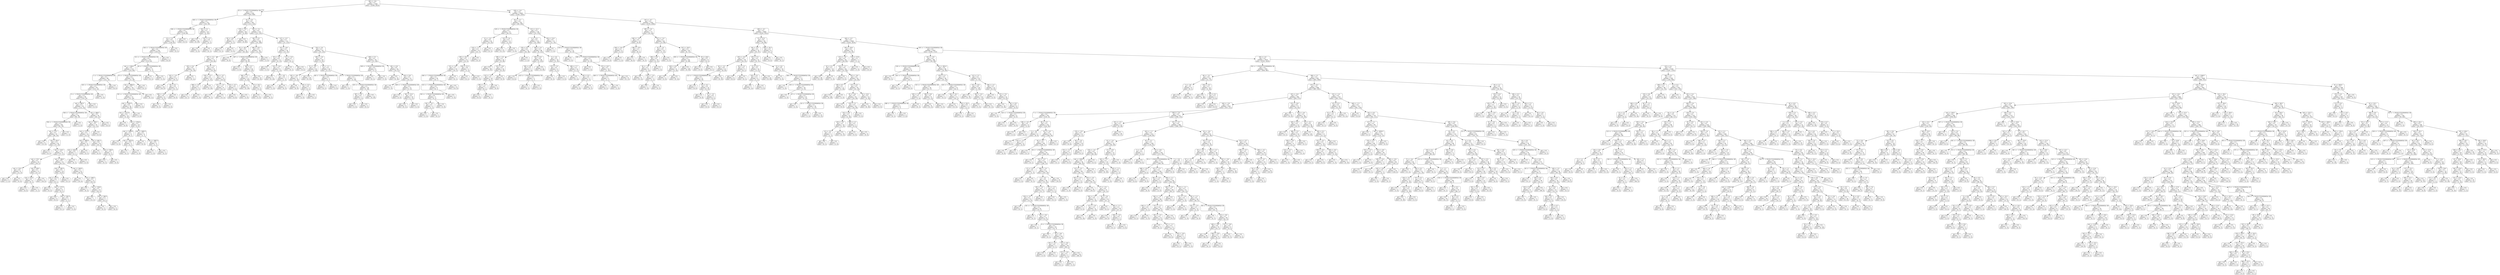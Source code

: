 digraph Tree {
node [shape=box, style="rounded", color="black", fontname=helvetica] ;
edge [fontname=helvetica] ;
0 [label="382 <= -4.6\ngini = 0.5\nsamples = 3346\nvalue = [2599, 2614]"] ;
1 [label="35 <= -1.7014117331926443e+38\ngini = 0.5\nsamples = 418\nvalue = [254, 409]"] ;
0 -> 1 [labeldistance=2.5, labelangle=45, headlabel="True"] ;
2 [label="260 <= -1.7014117331926443e+38\ngini = 0.5\nsamples = 157\nvalue = [141, 99]"] ;
1 -> 2 ;
3 [label="196 <= -1.7014117331926443e+38\ngini = 0.4\nsamples = 133\nvalue = [139, 69]"] ;
2 -> 3 ;
4 [label="14 <= 1.9\ngini = 0.4\nsamples = 130\nvalue = [139, 65]"] ;
3 -> 4 ;
5 [label="236 <= -1.7014117331926443e+38\ngini = 0.4\nsamples = 129\nvalue = [139, 63]"] ;
4 -> 5 ;
6 [label="311 <= -1.7014117331926443e+38\ngini = 0.4\nsamples = 127\nvalue = [133, 63]"] ;
5 -> 6 ;
7 [label="rain <= 1196.5\ngini = 0.4\nsamples = 123\nvalue = [132, 60]"] ;
6 -> 7 ;
8 [label="1 <= -1.7014117331926443e+38\ngini = 0.3\nsamples = 98\nvalue = [121, 32]"] ;
7 -> 8 ;
9 [label="142 <= -1.7014117331926443e+38\ngini = 0.3\nsamples = 95\nvalue = [115, 32]"] ;
8 -> 9 ;
10 [label="9 <= -1.7014117331926443e+38\ngini = 0.3\nsamples = 94\nvalue = [114, 32]"] ;
9 -> 10 ;
11 [label="rain <= 405.5\ngini = 0.3\nsamples = 93\nvalue = [112, 32]"] ;
10 -> 11 ;
12 [label="358 <= -1.7014117331926443e+38\ngini = 0.3\nsamples = 69\nvalue = [92, 19]"] ;
11 -> 12 ;
13 [label="356 <= -1.7014117331926443e+38\ngini = 0.3\nsamples = 68\nvalue = [91, 19]"] ;
12 -> 13 ;
14 [label="rain <= 21.5\ngini = 0.3\nsamples = 67\nvalue = [90, 19]"] ;
13 -> 14 ;
15 [label="gini = 0.0\nsamples = 8\nvalue = [13, 0]"] ;
14 -> 15 ;
16 [label="rain <= 26.0\ngini = 0.3\nsamples = 59\nvalue = [77, 19]"] ;
14 -> 16 ;
17 [label="gini = 0.0\nsamples = 2\nvalue = [0, 2]"] ;
16 -> 17 ;
18 [label="rain <= 114.5\ngini = 0.3\nsamples = 57\nvalue = [77, 17]"] ;
16 -> 18 ;
19 [label="rain <= 35.5\ngini = 0.2\nsamples = 25\nvalue = [38, 5]"] ;
18 -> 19 ;
20 [label="rain <= 32.0\ngini = 0.4\nsamples = 8\nvalue = [11, 4]"] ;
19 -> 20 ;
21 [label="gini = 0.0\nsamples = 5\nvalue = [7, 0]"] ;
20 -> 21 ;
22 [label="gini = 0.5\nsamples = 3\nvalue = [4, 4]"] ;
20 -> 22 ;
23 [label="rain <= 46.0\ngini = 0.1\nsamples = 17\nvalue = [27, 1]"] ;
19 -> 23 ;
24 [label="rain <= 43.0\ngini = 0.2\nsamples = 6\nvalue = [9, 1]"] ;
23 -> 24 ;
25 [label="gini = 0.0\nsamples = 4\nvalue = [6, 0]"] ;
24 -> 25 ;
26 [label="gini = 0.4\nsamples = 2\nvalue = [3, 1]"] ;
24 -> 26 ;
27 [label="gini = 0.0\nsamples = 11\nvalue = [18, 0]"] ;
23 -> 27 ;
28 [label="rain <= 188.0\ngini = 0.4\nsamples = 32\nvalue = [39, 12]"] ;
18 -> 28 ;
29 [label="rain <= 182.5\ngini = 0.5\nsamples = 10\nvalue = [9, 8]"] ;
28 -> 29 ;
30 [label="rain <= 127.5\ngini = 0.4\nsamples = 7\nvalue = [9, 3]"] ;
29 -> 30 ;
31 [label="gini = 0.0\nsamples = 1\nvalue = [0, 2]"] ;
30 -> 31 ;
32 [label="rain <= 177.5\ngini = 0.2\nsamples = 6\nvalue = [9, 1]"] ;
30 -> 32 ;
33 [label="gini = 0.0\nsamples = 4\nvalue = [8, 0]"] ;
32 -> 33 ;
34 [label="rain <= 181.5\ngini = 0.5\nsamples = 2\nvalue = [1, 1]"] ;
32 -> 34 ;
35 [label="gini = 0.0\nsamples = 1\nvalue = [0, 1]"] ;
34 -> 35 ;
36 [label="gini = 0.0\nsamples = 1\nvalue = [1, 0]"] ;
34 -> 36 ;
37 [label="gini = 0.0\nsamples = 3\nvalue = [0, 5]"] ;
29 -> 37 ;
38 [label="rain <= 244.0\ngini = 0.2\nsamples = 22\nvalue = [30, 4]"] ;
28 -> 38 ;
39 [label="gini = 0.0\nsamples = 7\nvalue = [10, 0]"] ;
38 -> 39 ;
40 [label="rain <= 248.5\ngini = 0.3\nsamples = 15\nvalue = [20, 4]"] ;
38 -> 40 ;
41 [label="gini = 0.0\nsamples = 1\nvalue = [0, 2]"] ;
40 -> 41 ;
42 [label="rain <= 318.0\ngini = 0.2\nsamples = 14\nvalue = [20, 2]"] ;
40 -> 42 ;
43 [label="gini = 0.0\nsamples = 7\nvalue = [12, 0]"] ;
42 -> 43 ;
44 [label="rain <= 340.5\ngini = 0.3\nsamples = 7\nvalue = [8, 2]"] ;
42 -> 44 ;
45 [label="gini = 0.0\nsamples = 2\nvalue = [0, 2]"] ;
44 -> 45 ;
46 [label="gini = 0.0\nsamples = 5\nvalue = [8, 0]"] ;
44 -> 46 ;
47 [label="gini = 0.0\nsamples = 1\nvalue = [1, 0]"] ;
13 -> 47 ;
48 [label="gini = 0.0\nsamples = 1\nvalue = [1, 0]"] ;
12 -> 48 ;
49 [label="rain <= 806.5\ngini = 0.5\nsamples = 24\nvalue = [20, 13]"] ;
11 -> 49 ;
50 [label="rain <= 782.5\ngini = 0.5\nsamples = 19\nvalue = [12, 13]"] ;
49 -> 50 ;
51 [label="rain <= 573.5\ngini = 0.5\nsamples = 16\nvalue = [12, 9]"] ;
50 -> 51 ;
52 [label="rain <= 480.0\ngini = 0.4\nsamples = 6\nvalue = [2, 6]"] ;
51 -> 52 ;
53 [label="rain <= 422.0\ngini = 0.4\nsamples = 3\nvalue = [2, 1]"] ;
52 -> 53 ;
54 [label="gini = 0.0\nsamples = 1\nvalue = [0, 1]"] ;
53 -> 54 ;
55 [label="gini = 0.0\nsamples = 2\nvalue = [2, 0]"] ;
53 -> 55 ;
56 [label="gini = 0.0\nsamples = 3\nvalue = [0, 5]"] ;
52 -> 56 ;
57 [label="rain <= 681.5\ngini = 0.4\nsamples = 10\nvalue = [10, 3]"] ;
51 -> 57 ;
58 [label="gini = 0.0\nsamples = 5\nvalue = [6, 0]"] ;
57 -> 58 ;
59 [label="rain <= 726.0\ngini = 0.5\nsamples = 5\nvalue = [4, 3]"] ;
57 -> 59 ;
60 [label="gini = 0.0\nsamples = 2\nvalue = [0, 3]"] ;
59 -> 60 ;
61 [label="gini = 0.0\nsamples = 3\nvalue = [4, 0]"] ;
59 -> 61 ;
62 [label="gini = 0.0\nsamples = 3\nvalue = [0, 4]"] ;
50 -> 62 ;
63 [label="gini = 0.0\nsamples = 5\nvalue = [8, 0]"] ;
49 -> 63 ;
64 [label="gini = 0.0\nsamples = 1\nvalue = [2, 0]"] ;
10 -> 64 ;
65 [label="gini = 0.0\nsamples = 1\nvalue = [1, 0]"] ;
9 -> 65 ;
66 [label="gini = 0.0\nsamples = 3\nvalue = [6, 0]"] ;
8 -> 66 ;
67 [label="25 <= -1.7014117331926443e+38\ngini = 0.4\nsamples = 25\nvalue = [11, 28]"] ;
7 -> 67 ;
68 [label="rain <= 2966.0\ngini = 0.4\nsamples = 24\nvalue = [11, 27]"] ;
67 -> 68 ;
69 [label="101 <= -1.7014117331926443e+38\ngini = 0.5\nsamples = 17\nvalue = [11, 16]"] ;
68 -> 69 ;
70 [label="rain <= 2393.5\ngini = 0.4\nsamples = 16\nvalue = [8, 16]"] ;
69 -> 70 ;
71 [label="rain <= 1313.0\ngini = 0.4\nsamples = 15\nvalue = [5, 16]"] ;
70 -> 71 ;
72 [label="gini = 0.0\nsamples = 5\nvalue = [0, 8]"] ;
71 -> 72 ;
73 [label="rain <= 1756.0\ngini = 0.5\nsamples = 10\nvalue = [5, 8]"] ;
71 -> 73 ;
74 [label="rain <= 1446.0\ngini = 0.3\nsamples = 4\nvalue = [4, 1]"] ;
73 -> 74 ;
75 [label="gini = 0.0\nsamples = 2\nvalue = [2, 0]"] ;
74 -> 75 ;
76 [label="rain <= 1622.0\ngini = 0.4\nsamples = 2\nvalue = [2, 1]"] ;
74 -> 76 ;
77 [label="gini = 0.0\nsamples = 1\nvalue = [0, 1]"] ;
76 -> 77 ;
78 [label="gini = 0.0\nsamples = 1\nvalue = [2, 0]"] ;
76 -> 78 ;
79 [label="rain <= 1845.5\ngini = 0.2\nsamples = 6\nvalue = [1, 7]"] ;
73 -> 79 ;
80 [label="gini = 0.0\nsamples = 2\nvalue = [0, 4]"] ;
79 -> 80 ;
81 [label="rain <= 1987.5\ngini = 0.4\nsamples = 4\nvalue = [1, 3]"] ;
79 -> 81 ;
82 [label="gini = 0.0\nsamples = 1\nvalue = [1, 0]"] ;
81 -> 82 ;
83 [label="gini = 0.0\nsamples = 3\nvalue = [0, 3]"] ;
81 -> 83 ;
84 [label="gini = 0.0\nsamples = 1\nvalue = [3, 0]"] ;
70 -> 84 ;
85 [label="gini = 0.0\nsamples = 1\nvalue = [3, 0]"] ;
69 -> 85 ;
86 [label="gini = 0.0\nsamples = 7\nvalue = [0, 11]"] ;
68 -> 86 ;
87 [label="gini = 0.0\nsamples = 1\nvalue = [0, 1]"] ;
67 -> 87 ;
88 [label="28 <= -1.7014117331926443e+38\ngini = 0.4\nsamples = 4\nvalue = [1, 3]"] ;
6 -> 88 ;
89 [label="gini = 0.0\nsamples = 3\nvalue = [0, 3]"] ;
88 -> 89 ;
90 [label="gini = 0.0\nsamples = 1\nvalue = [1, 0]"] ;
88 -> 90 ;
91 [label="gini = 0.0\nsamples = 2\nvalue = [6, 0]"] ;
5 -> 91 ;
92 [label="gini = 0.0\nsamples = 1\nvalue = [0, 2]"] ;
4 -> 92 ;
93 [label="gini = 0.0\nsamples = 3\nvalue = [0, 4]"] ;
3 -> 93 ;
94 [label="242 <= 2.1\ngini = 0.1\nsamples = 24\nvalue = [2, 30]"] ;
2 -> 94 ;
95 [label="gini = 0.0\nsamples = 21\nvalue = [0, 29]"] ;
94 -> 95 ;
96 [label="147 <= 3.3\ngini = 0.4\nsamples = 3\nvalue = [2, 1]"] ;
94 -> 96 ;
97 [label="gini = 0.0\nsamples = 2\nvalue = [2, 0]"] ;
96 -> 97 ;
98 [label="gini = 0.0\nsamples = 1\nvalue = [0, 1]"] ;
96 -> 98 ;
99 [label="32 <= -5.4\ngini = 0.4\nsamples = 261\nvalue = [113, 310]"] ;
1 -> 99 ;
100 [label="178 <= -5.9\ngini = 0.1\nsamples = 46\nvalue = [2, 69]"] ;
99 -> 100 ;
101 [label="82 <= -6.0\ngini = 0.5\nsamples = 4\nvalue = [2, 3]"] ;
100 -> 101 ;
102 [label="gini = 0.0\nsamples = 2\nvalue = [0, 3]"] ;
101 -> 102 ;
103 [label="gini = 0.0\nsamples = 2\nvalue = [2, 0]"] ;
101 -> 103 ;
104 [label="gini = 0.0\nsamples = 42\nvalue = [0, 66]"] ;
100 -> 104 ;
105 [label="361 <= -5.1\ngini = 0.4\nsamples = 215\nvalue = [111, 241]"] ;
99 -> 105 ;
106 [label="281 <= 0.1\ngini = 0.5\nsamples = 104\nvalue = [74, 108]"] ;
105 -> 106 ;
107 [label="91 <= 16.5\ngini = 0.5\nsamples = 74\nvalue = [63, 66]"] ;
106 -> 107 ;
108 [label="347 <= -5.1\ngini = 0.5\nsamples = 71\nvalue = [54, 66]"] ;
107 -> 108 ;
109 [label="193 <= 0.4\ngini = 0.4\nsamples = 34\nvalue = [35, 16]"] ;
108 -> 109 ;
110 [label="120 <= -1.6\ngini = 0.2\nsamples = 27\nvalue = [35, 5]"] ;
109 -> 110 ;
111 [label="gini = 0.0\nsamples = 18\nvalue = [24, 0]"] ;
110 -> 111 ;
112 [label="38 <= 0.1\ngini = 0.4\nsamples = 9\nvalue = [11, 5]"] ;
110 -> 112 ;
113 [label="268 <= -0.8\ngini = 0.4\nsamples = 6\nvalue = [2, 5]"] ;
112 -> 113 ;
114 [label="gini = 0.0\nsamples = 5\nvalue = [0, 5]"] ;
113 -> 114 ;
115 [label="gini = 0.0\nsamples = 1\nvalue = [2, 0]"] ;
113 -> 115 ;
116 [label="gini = 0.0\nsamples = 3\nvalue = [9, 0]"] ;
112 -> 116 ;
117 [label="gini = 0.0\nsamples = 7\nvalue = [0, 11]"] ;
109 -> 117 ;
118 [label="201 <= -1.5\ngini = 0.4\nsamples = 37\nvalue = [19, 50]"] ;
108 -> 118 ;
119 [label="278 <= -4.3\ngini = 0.0\nsamples = 22\nvalue = [1, 41]"] ;
118 -> 119 ;
120 [label="308 <= -3.9\ngini = 0.2\nsamples = 5\nvalue = [1, 7]"] ;
119 -> 120 ;
121 [label="gini = 0.0\nsamples = 4\nvalue = [0, 7]"] ;
120 -> 121 ;
122 [label="gini = 0.0\nsamples = 1\nvalue = [1, 0]"] ;
120 -> 122 ;
123 [label="gini = 0.0\nsamples = 17\nvalue = [0, 34]"] ;
119 -> 123 ;
124 [label="364 <= -0.7\ngini = 0.4\nsamples = 15\nvalue = [18, 9]"] ;
118 -> 124 ;
125 [label="221 <= -1.4\ngini = 0.1\nsamples = 8\nvalue = [15, 1]"] ;
124 -> 125 ;
126 [label="gini = 0.0\nsamples = 1\nvalue = [0, 1]"] ;
125 -> 126 ;
127 [label="gini = 0.0\nsamples = 7\nvalue = [15, 0]"] ;
125 -> 127 ;
128 [label="219 <= -0.7\ngini = 0.4\nsamples = 7\nvalue = [3, 8]"] ;
124 -> 128 ;
129 [label="gini = 0.0\nsamples = 5\nvalue = [0, 8]"] ;
128 -> 129 ;
130 [label="gini = 0.0\nsamples = 2\nvalue = [3, 0]"] ;
128 -> 130 ;
131 [label="gini = 0.0\nsamples = 3\nvalue = [9, 0]"] ;
107 -> 131 ;
132 [label="380 <= 10.3\ngini = 0.3\nsamples = 30\nvalue = [11, 42]"] ;
106 -> 132 ;
133 [label="287 <= -1.7014117331926443e+38\ngini = 0.3\nsamples = 28\nvalue = [8, 42]"] ;
132 -> 133 ;
134 [label="gini = 0.0\nsamples = 2\nvalue = [3, 0]"] ;
133 -> 134 ;
135 [label="369 <= 0.7\ngini = 0.2\nsamples = 26\nvalue = [5, 42]"] ;
133 -> 135 ;
136 [label="266 <= 1.3\ngini = 0.3\nsamples = 13\nvalue = [5, 20]"] ;
135 -> 136 ;
137 [label="gini = 0.0\nsamples = 8\nvalue = [0, 18]"] ;
136 -> 137 ;
138 [label="35 <= 10.2\ngini = 0.4\nsamples = 5\nvalue = [5, 2]"] ;
136 -> 138 ;
139 [label="gini = 0.0\nsamples = 4\nvalue = [5, 0]"] ;
138 -> 139 ;
140 [label="gini = 0.0\nsamples = 1\nvalue = [0, 2]"] ;
138 -> 140 ;
141 [label="gini = 0.0\nsamples = 13\nvalue = [0, 22]"] ;
135 -> 141 ;
142 [label="gini = 0.0\nsamples = 2\nvalue = [3, 0]"] ;
132 -> 142 ;
143 [label="127 <= -4.7\ngini = 0.3\nsamples = 111\nvalue = [37, 133]"] ;
105 -> 143 ;
144 [label="337 <= -4.8\ngini = 0.5\nsamples = 18\nvalue = [13, 14]"] ;
143 -> 144 ;
145 [label="39 <= -5.0\ngini = 0.4\nsamples = 11\nvalue = [4, 13]"] ;
144 -> 145 ;
146 [label="gini = 0.0\nsamples = 2\nvalue = [3, 0]"] ;
145 -> 146 ;
147 [label="232 <= -4.9\ngini = 0.1\nsamples = 9\nvalue = [1, 13]"] ;
145 -> 147 ;
148 [label="gini = 0.0\nsamples = 6\nvalue = [0, 10]"] ;
147 -> 148 ;
149 [label="6 <= -4.9\ngini = 0.4\nsamples = 3\nvalue = [1, 3]"] ;
147 -> 149 ;
150 [label="gini = 0.0\nsamples = 1\nvalue = [1, 0]"] ;
149 -> 150 ;
151 [label="gini = 0.0\nsamples = 2\nvalue = [0, 3]"] ;
149 -> 151 ;
152 [label="111 <= -5.0\ngini = 0.2\nsamples = 7\nvalue = [9, 1]"] ;
144 -> 152 ;
153 [label="gini = 0.0\nsamples = 1\nvalue = [0, 1]"] ;
152 -> 153 ;
154 [label="gini = 0.0\nsamples = 6\nvalue = [9, 0]"] ;
152 -> 154 ;
155 [label="316 <= 3.6\ngini = 0.3\nsamples = 93\nvalue = [24, 119]"] ;
143 -> 155 ;
156 [label="384 <= -2.6\ngini = 0.1\nsamples = 63\nvalue = [7, 91]"] ;
155 -> 156 ;
157 [label="51 <= -4.6\ngini = 0.1\nsamples = 43\nvalue = [2, 64]"] ;
156 -> 157 ;
158 [label="105 <= -4.6\ngini = 0.3\nsamples = 9\nvalue = [2, 10]"] ;
157 -> 158 ;
159 [label="gini = 0.0\nsamples = 6\nvalue = [0, 9]"] ;
158 -> 159 ;
160 [label="145 <= -0.2\ngini = 0.4\nsamples = 3\nvalue = [2, 1]"] ;
158 -> 160 ;
161 [label="gini = 0.0\nsamples = 2\nvalue = [2, 0]"] ;
160 -> 161 ;
162 [label="gini = 0.0\nsamples = 1\nvalue = [0, 1]"] ;
160 -> 162 ;
163 [label="gini = 0.0\nsamples = 34\nvalue = [0, 54]"] ;
157 -> 163 ;
164 [label="39 <= -1.1\ngini = 0.3\nsamples = 20\nvalue = [5, 27]"] ;
156 -> 164 ;
165 [label="68 <= -1.7014117331926443e+38\ngini = 0.4\nsamples = 3\nvalue = [3, 1]"] ;
164 -> 165 ;
166 [label="gini = 0.0\nsamples = 1\nvalue = [0, 1]"] ;
165 -> 166 ;
167 [label="gini = 0.0\nsamples = 2\nvalue = [3, 0]"] ;
165 -> 167 ;
168 [label="45 <= -1.7014117331926443e+38\ngini = 0.1\nsamples = 17\nvalue = [2, 26]"] ;
164 -> 168 ;
169 [label="gini = 0.0\nsamples = 1\nvalue = [1, 0]"] ;
168 -> 169 ;
170 [label="325 <= -1.7014117331926443e+38\ngini = 0.1\nsamples = 16\nvalue = [1, 26]"] ;
168 -> 170 ;
171 [label="387 <= 0.9\ngini = 0.4\nsamples = 3\nvalue = [1, 2]"] ;
170 -> 171 ;
172 [label="gini = 0.0\nsamples = 1\nvalue = [1, 0]"] ;
171 -> 172 ;
173 [label="gini = 0.0\nsamples = 2\nvalue = [0, 2]"] ;
171 -> 173 ;
174 [label="gini = 0.0\nsamples = 13\nvalue = [0, 24]"] ;
170 -> 174 ;
175 [label="268 <= 5.5\ngini = 0.5\nsamples = 30\nvalue = [17, 28]"] ;
155 -> 175 ;
176 [label="109 <= -1.7014117331926443e+38\ngini = 0.2\nsamples = 4\nvalue = [7, 1]"] ;
175 -> 176 ;
177 [label="gini = 0.0\nsamples = 1\nvalue = [0, 1]"] ;
176 -> 177 ;
178 [label="gini = 0.0\nsamples = 3\nvalue = [7, 0]"] ;
176 -> 178 ;
179 [label="261 <= 6.9\ngini = 0.4\nsamples = 26\nvalue = [10, 27]"] ;
175 -> 179 ;
180 [label="gini = 0.0\nsamples = 11\nvalue = [0, 16]"] ;
179 -> 180 ;
181 [label="144 <= 9.0\ngini = 0.5\nsamples = 15\nvalue = [10, 11]"] ;
179 -> 181 ;
182 [label="gini = 0.0\nsamples = 4\nvalue = [7, 0]"] ;
181 -> 182 ;
183 [label="249 <= -1.7014117331926443e+38\ngini = 0.3\nsamples = 11\nvalue = [3, 11]"] ;
181 -> 183 ;
184 [label="gini = 0.0\nsamples = 1\nvalue = [2, 0]"] ;
183 -> 184 ;
185 [label="381 <= 22.2\ngini = 0.2\nsamples = 10\nvalue = [1, 11]"] ;
183 -> 185 ;
186 [label="gini = 0.0\nsamples = 9\nvalue = [0, 11]"] ;
185 -> 186 ;
187 [label="gini = 0.0\nsamples = 1\nvalue = [1, 0]"] ;
185 -> 187 ;
188 [label="228 <= -5.0\ngini = 0.5\nsamples = 2928\nvalue = [2345, 2205]"] ;
0 -> 188 [labeldistance=2.5, labelangle=-45, headlabel="False"] ;
189 [label="26 <= -3.7\ngini = 0.4\nsamples = 167\nvalue = [69, 199]"] ;
188 -> 189 ;
190 [label="129 <= -1.7014117331926443e+38\ngini = 0.5\nsamples = 37\nvalue = [36, 25]"] ;
189 -> 190 ;
191 [label="15 <= -2.4\ngini = 0.4\nsamples = 24\nvalue = [33, 10]"] ;
190 -> 191 ;
192 [label="118 <= -1.3\ngini = 0.3\nsamples = 22\nvalue = [33, 7]"] ;
191 -> 192 ;
193 [label="292 <= 10.1\ngini = 0.2\nsamples = 21\nvalue = [33, 4]"] ;
192 -> 193 ;
194 [label="131 <= -4.4\ngini = 0.1\nsamples = 19\nvalue = [32, 2]"] ;
193 -> 194 ;
195 [label="304 <= -1.7014117331926443e+38\ngini = 0.1\nsamples = 18\nvalue = [32, 1]"] ;
194 -> 195 ;
196 [label="323 <= -1.7014117331926443e+38\ngini = 0.2\nsamples = 6\nvalue = [9, 1]"] ;
195 -> 196 ;
197 [label="242 <= -1.7014117331926443e+38\ngini = 0.4\nsamples = 3\nvalue = [2, 1]"] ;
196 -> 197 ;
198 [label="341 <= -0.1\ngini = 0.5\nsamples = 2\nvalue = [1, 1]"] ;
197 -> 198 ;
199 [label="gini = 0.0\nsamples = 1\nvalue = [1, 0]"] ;
198 -> 199 ;
200 [label="gini = 0.0\nsamples = 1\nvalue = [0, 1]"] ;
198 -> 200 ;
201 [label="gini = 0.0\nsamples = 1\nvalue = [1, 0]"] ;
197 -> 201 ;
202 [label="gini = 0.0\nsamples = 3\nvalue = [7, 0]"] ;
196 -> 202 ;
203 [label="gini = 0.0\nsamples = 12\nvalue = [23, 0]"] ;
195 -> 203 ;
204 [label="gini = 0.0\nsamples = 1\nvalue = [0, 1]"] ;
194 -> 204 ;
205 [label="256 <= 21.1\ngini = 0.4\nsamples = 2\nvalue = [1, 2]"] ;
193 -> 205 ;
206 [label="gini = 0.0\nsamples = 1\nvalue = [0, 2]"] ;
205 -> 206 ;
207 [label="gini = 0.0\nsamples = 1\nvalue = [1, 0]"] ;
205 -> 207 ;
208 [label="gini = 0.0\nsamples = 1\nvalue = [0, 3]"] ;
192 -> 208 ;
209 [label="gini = 0.0\nsamples = 2\nvalue = [0, 3]"] ;
191 -> 209 ;
210 [label="312 <= 1.6\ngini = 0.3\nsamples = 13\nvalue = [3, 15]"] ;
190 -> 210 ;
211 [label="gini = 0.0\nsamples = 11\nvalue = [0, 15]"] ;
210 -> 211 ;
212 [label="gini = 0.0\nsamples = 2\nvalue = [3, 0]"] ;
210 -> 212 ;
213 [label="212 <= 12.3\ngini = 0.3\nsamples = 130\nvalue = [33, 174]"] ;
189 -> 213 ;
214 [label="4 <= -0.2\ngini = 0.2\nsamples = 115\nvalue = [22, 160]"] ;
213 -> 214 ;
215 [label="278 <= 0.2\ngini = 0.4\nsamples = 35\nvalue = [16, 38]"] ;
214 -> 215 ;
216 [label="198 <= -2.4\ngini = 0.3\nsamples = 32\nvalue = [9, 38]"] ;
215 -> 216 ;
217 [label="gini = 0.0\nsamples = 16\nvalue = [0, 24]"] ;
216 -> 217 ;
218 [label="274 <= -0.9\ngini = 0.5\nsamples = 16\nvalue = [9, 14]"] ;
216 -> 218 ;
219 [label="122 <= -2.2\ngini = 0.5\nsamples = 10\nvalue = [9, 5]"] ;
218 -> 219 ;
220 [label="295 <= -1.1\ngini = 0.2\nsamples = 7\nvalue = [9, 1]"] ;
219 -> 220 ;
221 [label="gini = 0.0\nsamples = 6\nvalue = [9, 0]"] ;
220 -> 221 ;
222 [label="gini = 0.0\nsamples = 1\nvalue = [0, 1]"] ;
220 -> 222 ;
223 [label="gini = 0.0\nsamples = 3\nvalue = [0, 4]"] ;
219 -> 223 ;
224 [label="gini = 0.0\nsamples = 6\nvalue = [0, 9]"] ;
218 -> 224 ;
225 [label="gini = 0.0\nsamples = 3\nvalue = [7, 0]"] ;
215 -> 225 ;
226 [label="268 <= 1.6\ngini = 0.1\nsamples = 80\nvalue = [6, 122]"] ;
214 -> 226 ;
227 [label="344 <= 0.4\ngini = 0.0\nsamples = 64\nvalue = [1, 103]"] ;
226 -> 227 ;
228 [label="385 <= 0.0\ngini = 0.2\nsamples = 7\nvalue = [1, 9]"] ;
227 -> 228 ;
229 [label="gini = 0.0\nsamples = 5\nvalue = [0, 8]"] ;
228 -> 229 ;
230 [label="223 <= -1.7014117331926443e+38\ngini = 0.5\nsamples = 2\nvalue = [1, 1]"] ;
228 -> 230 ;
231 [label="gini = 0.0\nsamples = 1\nvalue = [0, 1]"] ;
230 -> 231 ;
232 [label="gini = 0.0\nsamples = 1\nvalue = [1, 0]"] ;
230 -> 232 ;
233 [label="gini = 0.0\nsamples = 57\nvalue = [0, 94]"] ;
227 -> 233 ;
234 [label="4 <= 3.6\ngini = 0.3\nsamples = 16\nvalue = [5, 19]"] ;
226 -> 234 ;
235 [label="375 <= 1.9\ngini = 0.5\nsamples = 4\nvalue = [3, 2]"] ;
234 -> 235 ;
236 [label="gini = 0.0\nsamples = 2\nvalue = [0, 2]"] ;
235 -> 236 ;
237 [label="gini = 0.0\nsamples = 2\nvalue = [3, 0]"] ;
235 -> 237 ;
238 [label="389 <= 7.7\ngini = 0.2\nsamples = 12\nvalue = [2, 17]"] ;
234 -> 238 ;
239 [label="gini = 0.0\nsamples = 7\nvalue = [0, 12]"] ;
238 -> 239 ;
240 [label="292 <= 8.1\ngini = 0.4\nsamples = 5\nvalue = [2, 5]"] ;
238 -> 240 ;
241 [label="gini = 0.0\nsamples = 1\nvalue = [2, 0]"] ;
240 -> 241 ;
242 [label="gini = 0.0\nsamples = 4\nvalue = [0, 5]"] ;
240 -> 242 ;
243 [label="256 <= 13.0\ngini = 0.5\nsamples = 15\nvalue = [11, 14]"] ;
213 -> 243 ;
244 [label="gini = 0.0\nsamples = 3\nvalue = [7, 0]"] ;
243 -> 244 ;
245 [label="119 <= -1.7014117331926443e+38\ngini = 0.3\nsamples = 12\nvalue = [4, 14]"] ;
243 -> 245 ;
246 [label="gini = 0.0\nsamples = 1\nvalue = [2, 0]"] ;
245 -> 246 ;
247 [label="189 <= -1.7014117331926443e+38\ngini = 0.2\nsamples = 11\nvalue = [2, 14]"] ;
245 -> 247 ;
248 [label="gini = 0.0\nsamples = 1\nvalue = [1, 0]"] ;
247 -> 248 ;
249 [label="272 <= 14.7\ngini = 0.1\nsamples = 10\nvalue = [1, 14]"] ;
247 -> 249 ;
250 [label="264 <= -1.7014117331926443e+38\ngini = 0.5\nsamples = 2\nvalue = [1, 1]"] ;
249 -> 250 ;
251 [label="gini = 0.0\nsamples = 1\nvalue = [0, 1]"] ;
250 -> 251 ;
252 [label="gini = 0.0\nsamples = 1\nvalue = [1, 0]"] ;
250 -> 252 ;
253 [label="gini = 0.0\nsamples = 8\nvalue = [0, 13]"] ;
249 -> 253 ;
254 [label="147 <= -4.7\ngini = 0.5\nsamples = 2761\nvalue = [2276, 2006]"] ;
188 -> 254 ;
255 [label="385 <= -2.4\ngini = 0.3\nsamples = 77\nvalue = [22, 94]"] ;
254 -> 255 ;
256 [label="282 <= -3.0\ngini = 0.5\nsamples = 13\nvalue = [9, 8]"] ;
255 -> 256 ;
257 [label="204 <= -4.6\ngini = 0.2\nsamples = 6\nvalue = [1, 6]"] ;
256 -> 257 ;
258 [label="gini = 0.0\nsamples = 5\nvalue = [0, 6]"] ;
257 -> 258 ;
259 [label="gini = 0.0\nsamples = 1\nvalue = [1, 0]"] ;
257 -> 259 ;
260 [label="186 <= -0.9\ngini = 0.3\nsamples = 7\nvalue = [8, 2]"] ;
256 -> 260 ;
261 [label="gini = 0.0\nsamples = 5\nvalue = [8, 0]"] ;
260 -> 261 ;
262 [label="gini = 0.0\nsamples = 2\nvalue = [0, 2]"] ;
260 -> 262 ;
263 [label="227 <= -1.0\ngini = 0.2\nsamples = 64\nvalue = [13, 86]"] ;
255 -> 263 ;
264 [label="16 <= -1.0\ngini = 0.5\nsamples = 14\nvalue = [7, 13]"] ;
263 -> 264 ;
265 [label="266 <= 0.6\ngini = 0.2\nsamples = 10\nvalue = [2, 13]"] ;
264 -> 265 ;
266 [label="36 <= -1.6\ngini = 0.1\nsamples = 9\nvalue = [1, 13]"] ;
265 -> 266 ;
267 [label="gini = 0.0\nsamples = 6\nvalue = [0, 11]"] ;
266 -> 267 ;
268 [label="219 <= -1.0\ngini = 0.4\nsamples = 3\nvalue = [1, 2]"] ;
266 -> 268 ;
269 [label="gini = 0.0\nsamples = 1\nvalue = [1, 0]"] ;
268 -> 269 ;
270 [label="gini = 0.0\nsamples = 2\nvalue = [0, 2]"] ;
268 -> 270 ;
271 [label="gini = 0.0\nsamples = 1\nvalue = [1, 0]"] ;
265 -> 271 ;
272 [label="gini = 0.0\nsamples = 4\nvalue = [5, 0]"] ;
264 -> 272 ;
273 [label="257 <= 16.8\ngini = 0.1\nsamples = 50\nvalue = [6, 73]"] ;
263 -> 273 ;
274 [label="295 <= -1.7014117331926443e+38\ngini = 0.1\nsamples = 42\nvalue = [2, 68]"] ;
273 -> 274 ;
275 [label="228 <= 0.9\ngini = 0.3\nsamples = 8\nvalue = [2, 10]"] ;
274 -> 275 ;
276 [label="gini = 0.0\nsamples = 1\nvalue = [2, 0]"] ;
275 -> 276 ;
277 [label="gini = 0.0\nsamples = 7\nvalue = [0, 10]"] ;
275 -> 277 ;
278 [label="gini = 0.0\nsamples = 34\nvalue = [0, 58]"] ;
274 -> 278 ;
279 [label="20 <= 24.8\ngini = 0.5\nsamples = 8\nvalue = [4, 5]"] ;
273 -> 279 ;
280 [label="gini = 0.0\nsamples = 3\nvalue = [4, 0]"] ;
279 -> 280 ;
281 [label="gini = 0.0\nsamples = 5\nvalue = [0, 5]"] ;
279 -> 281 ;
282 [label="184 <= -4.7\ngini = 0.5\nsamples = 2684\nvalue = [2254, 1912]"] ;
254 -> 282 ;
283 [label="72 <= 15.2\ngini = 0.4\nsamples = 85\nvalue = [34, 98]"] ;
282 -> 283 ;
284 [label="96 <= -0.5\ngini = 0.3\nsamples = 79\nvalue = [25, 97]"] ;
283 -> 284 ;
285 [label="243 <= -0.4\ngini = 0.5\nsamples = 28\nvalue = [16, 25]"] ;
284 -> 285 ;
286 [label="44 <= -2.5\ngini = 0.4\nsamples = 23\nvalue = [8, 24]"] ;
285 -> 286 ;
287 [label="112 <= -1.7014117331926443e+38\ngini = 0.5\nsamples = 13\nvalue = [8, 10]"] ;
286 -> 287 ;
288 [label="gini = 0.0\nsamples = 3\nvalue = [4, 0]"] ;
287 -> 288 ;
289 [label="54 <= -4.1\ngini = 0.4\nsamples = 10\nvalue = [4, 10]"] ;
287 -> 289 ;
290 [label="gini = 0.0\nsamples = 5\nvalue = [0, 8]"] ;
289 -> 290 ;
291 [label="22 <= -3.5\ngini = 0.4\nsamples = 5\nvalue = [4, 2]"] ;
289 -> 291 ;
292 [label="gini = 0.0\nsamples = 3\nvalue = [4, 0]"] ;
291 -> 292 ;
293 [label="gini = 0.0\nsamples = 2\nvalue = [0, 2]"] ;
291 -> 293 ;
294 [label="gini = 0.0\nsamples = 10\nvalue = [0, 14]"] ;
286 -> 294 ;
295 [label="50 <= 1.4\ngini = 0.2\nsamples = 5\nvalue = [8, 1]"] ;
285 -> 295 ;
296 [label="gini = 0.0\nsamples = 4\nvalue = [8, 0]"] ;
295 -> 296 ;
297 [label="gini = 0.0\nsamples = 1\nvalue = [0, 1]"] ;
295 -> 297 ;
298 [label="243 <= 4.1\ngini = 0.2\nsamples = 51\nvalue = [9, 72]"] ;
284 -> 298 ;
299 [label="15 <= 0.2\ngini = 0.1\nsamples = 32\nvalue = [3, 57]"] ;
298 -> 299 ;
300 [label="220 <= 0.1\ngini = 0.3\nsamples = 9\nvalue = [3, 13]"] ;
299 -> 300 ;
301 [label="gini = 0.0\nsamples = 7\nvalue = [0, 13]"] ;
300 -> 301 ;
302 [label="gini = 0.0\nsamples = 2\nvalue = [3, 0]"] ;
300 -> 302 ;
303 [label="gini = 0.0\nsamples = 23\nvalue = [0, 44]"] ;
299 -> 303 ;
304 [label="33 <= 2.6\ngini = 0.4\nsamples = 19\nvalue = [6, 15]"] ;
298 -> 304 ;
305 [label="gini = 0.0\nsamples = 2\nvalue = [2, 0]"] ;
304 -> 305 ;
306 [label="196 <= -1.7014117331926443e+38\ngini = 0.3\nsamples = 17\nvalue = [4, 15]"] ;
304 -> 306 ;
307 [label="gini = 0.0\nsamples = 1\nvalue = [1, 0]"] ;
306 -> 307 ;
308 [label="255 <= -1.7014117331926443e+38\ngini = 0.3\nsamples = 16\nvalue = [3, 15]"] ;
306 -> 308 ;
309 [label="gini = 0.0\nsamples = 1\nvalue = [1, 0]"] ;
308 -> 309 ;
310 [label="87 <= -1.7014117331926443e+38\ngini = 0.2\nsamples = 15\nvalue = [2, 15]"] ;
308 -> 310 ;
311 [label="gini = 0.0\nsamples = 1\nvalue = [1, 0]"] ;
310 -> 311 ;
312 [label="16 <= -1.7014117331926443e+38\ngini = 0.1\nsamples = 14\nvalue = [1, 15]"] ;
310 -> 312 ;
313 [label="gini = 0.0\nsamples = 1\nvalue = [1, 0]"] ;
312 -> 313 ;
314 [label="gini = 0.0\nsamples = 13\nvalue = [0, 15]"] ;
312 -> 314 ;
315 [label="108 <= 76.3\ngini = 0.2\nsamples = 6\nvalue = [9, 1]"] ;
283 -> 315 ;
316 [label="gini = 0.0\nsamples = 5\nvalue = [9, 0]"] ;
315 -> 316 ;
317 [label="gini = 0.0\nsamples = 1\nvalue = [0, 1]"] ;
315 -> 317 ;
318 [label="160 <= -4.7\ngini = 0.5\nsamples = 2599\nvalue = [2220, 1814]"] ;
282 -> 318 ;
319 [label="293 <= 19.6\ngini = 0.4\nsamples = 92\nvalue = [35, 92]"] ;
318 -> 319 ;
320 [label="132 <= -3.8\ngini = 0.4\nsamples = 85\nvalue = [28, 90]"] ;
319 -> 320 ;
321 [label="42 <= 4.1\ngini = 0.1\nsamples = 19\nvalue = [1, 26]"] ;
320 -> 321 ;
322 [label="gini = 0.0\nsamples = 18\nvalue = [0, 26]"] ;
321 -> 322 ;
323 [label="gini = 0.0\nsamples = 1\nvalue = [1, 0]"] ;
321 -> 323 ;
324 [label="339 <= -2.7\ngini = 0.4\nsamples = 66\nvalue = [27, 64]"] ;
320 -> 324 ;
325 [label="gini = 0.0\nsamples = 4\nvalue = [5, 0]"] ;
324 -> 325 ;
326 [label="325 <= -0.9\ngini = 0.4\nsamples = 62\nvalue = [22, 64]"] ;
324 -> 326 ;
327 [label="140 <= 8.7\ngini = 0.1\nsamples = 17\nvalue = [1, 28]"] ;
326 -> 327 ;
328 [label="gini = 0.0\nsamples = 16\nvalue = [0, 28]"] ;
327 -> 328 ;
329 [label="gini = 0.0\nsamples = 1\nvalue = [1, 0]"] ;
327 -> 329 ;
330 [label="137 <= 6.3\ngini = 0.5\nsamples = 45\nvalue = [21, 36]"] ;
326 -> 330 ;
331 [label="45 <= -0.6\ngini = 0.5\nsamples = 30\nvalue = [19, 18]"] ;
330 -> 331 ;
332 [label="gini = 0.0\nsamples = 6\nvalue = [9, 0]"] ;
331 -> 332 ;
333 [label="159 <= 3.3\ngini = 0.5\nsamples = 24\nvalue = [10, 18]"] ;
331 -> 333 ;
334 [label="332 <= 0.8\ngini = 0.3\nsamples = 21\nvalue = [5, 18]"] ;
333 -> 334 ;
335 [label="129 <= -0.5\ngini = 0.1\nsamples = 14\nvalue = [1, 14]"] ;
334 -> 335 ;
336 [label="63 <= -0.5\ngini = 0.5\nsamples = 2\nvalue = [1, 1]"] ;
335 -> 336 ;
337 [label="gini = 0.0\nsamples = 1\nvalue = [0, 1]"] ;
336 -> 337 ;
338 [label="gini = 0.0\nsamples = 1\nvalue = [1, 0]"] ;
336 -> 338 ;
339 [label="gini = 0.0\nsamples = 12\nvalue = [0, 13]"] ;
335 -> 339 ;
340 [label="389 <= 1.2\ngini = 0.5\nsamples = 7\nvalue = [4, 4]"] ;
334 -> 340 ;
341 [label="gini = 0.0\nsamples = 3\nvalue = [4, 0]"] ;
340 -> 341 ;
342 [label="gini = 0.0\nsamples = 4\nvalue = [0, 4]"] ;
340 -> 342 ;
343 [label="gini = 0.0\nsamples = 3\nvalue = [5, 0]"] ;
333 -> 343 ;
344 [label="39 <= 14.3\ngini = 0.2\nsamples = 15\nvalue = [2, 18]"] ;
330 -> 344 ;
345 [label="gini = 0.0\nsamples = 13\nvalue = [0, 18]"] ;
344 -> 345 ;
346 [label="gini = 0.0\nsamples = 2\nvalue = [2, 0]"] ;
344 -> 346 ;
347 [label="138 <= 37.8\ngini = 0.3\nsamples = 7\nvalue = [7, 2]"] ;
319 -> 347 ;
348 [label="gini = 0.0\nsamples = 5\nvalue = [7, 0]"] ;
347 -> 348 ;
349 [label="gini = 0.0\nsamples = 2\nvalue = [0, 2]"] ;
347 -> 349 ;
350 [label="195 <= -1.7014117331926443e+38\ngini = 0.5\nsamples = 2507\nvalue = [2185, 1722]"] ;
318 -> 350 ;
351 [label="161 <= -3.0\ngini = 0.4\nsamples = 88\nvalue = [42, 98]"] ;
350 -> 351 ;
352 [label="130 <= -1.7014117331926443e+38\ngini = 0.4\nsamples = 8\nvalue = [10, 4]"] ;
351 -> 352 ;
353 [label="gini = 0.0\nsamples = 2\nvalue = [0, 3]"] ;
352 -> 353 ;
354 [label="181 <= -1.7014117331926443e+38\ngini = 0.2\nsamples = 6\nvalue = [10, 1]"] ;
352 -> 354 ;
355 [label="gini = 0.0\nsamples = 1\nvalue = [0, 1]"] ;
354 -> 355 ;
356 [label="gini = 0.0\nsamples = 5\nvalue = [10, 0]"] ;
354 -> 356 ;
357 [label="rain <= 491.0\ngini = 0.4\nsamples = 80\nvalue = [32, 94]"] ;
351 -> 357 ;
358 [label="379 <= 2.1\ngini = 0.5\nsamples = 28\nvalue = [25, 19]"] ;
357 -> 358 ;
359 [label="315 <= -1.7014117331926443e+38\ngini = 0.5\nsamples = 16\nvalue = [9, 17]"] ;
358 -> 359 ;
360 [label="283 <= 1.6\ngini = 0.5\nsamples = 7\nvalue = [7, 4]"] ;
359 -> 360 ;
361 [label="288 <= -1.7014117331926443e+38\ngini = 0.2\nsamples = 4\nvalue = [7, 1]"] ;
360 -> 361 ;
362 [label="gini = 0.0\nsamples = 1\nvalue = [0, 1]"] ;
361 -> 362 ;
363 [label="gini = 0.0\nsamples = 3\nvalue = [7, 0]"] ;
361 -> 363 ;
364 [label="gini = 0.0\nsamples = 3\nvalue = [0, 3]"] ;
360 -> 364 ;
365 [label="398 <= 0.8\ngini = 0.2\nsamples = 9\nvalue = [2, 13]"] ;
359 -> 365 ;
366 [label="gini = 0.0\nsamples = 8\nvalue = [0, 13]"] ;
365 -> 366 ;
367 [label="gini = 0.0\nsamples = 1\nvalue = [2, 0]"] ;
365 -> 367 ;
368 [label="324 <= -1.7014117331926443e+38\ngini = 0.2\nsamples = 12\nvalue = [16, 2]"] ;
358 -> 368 ;
369 [label="gini = 0.0\nsamples = 1\nvalue = [0, 1]"] ;
368 -> 369 ;
370 [label="146 <= 14.1\ngini = 0.1\nsamples = 11\nvalue = [16, 1]"] ;
368 -> 370 ;
371 [label="gini = 0.0\nsamples = 8\nvalue = [13, 0]"] ;
370 -> 371 ;
372 [label="250 <= 20.2\ngini = 0.4\nsamples = 3\nvalue = [3, 1]"] ;
370 -> 372 ;
373 [label="gini = 0.0\nsamples = 1\nvalue = [0, 1]"] ;
372 -> 373 ;
374 [label="gini = 0.0\nsamples = 2\nvalue = [3, 0]"] ;
372 -> 374 ;
375 [label="112 <= 1.5\ngini = 0.2\nsamples = 52\nvalue = [7, 75]"] ;
357 -> 375 ;
376 [label="152 <= -0.6\ngini = 0.0\nsamples = 29\nvalue = [1, 50]"] ;
375 -> 376 ;
377 [label="gini = 0.0\nsamples = 19\nvalue = [0, 37]"] ;
376 -> 377 ;
378 [label="390 <= -0.4\ngini = 0.1\nsamples = 10\nvalue = [1, 13]"] ;
376 -> 378 ;
379 [label="gini = 0.0\nsamples = 1\nvalue = [1, 0]"] ;
378 -> 379 ;
380 [label="gini = 0.0\nsamples = 9\nvalue = [0, 13]"] ;
378 -> 380 ;
381 [label="306 <= 1.4\ngini = 0.3\nsamples = 23\nvalue = [6, 25]"] ;
375 -> 381 ;
382 [label="gini = 0.0\nsamples = 2\nvalue = [2, 0]"] ;
381 -> 382 ;
383 [label="315 <= 7.6\ngini = 0.2\nsamples = 21\nvalue = [4, 25]"] ;
381 -> 383 ;
384 [label="gini = 0.0\nsamples = 13\nvalue = [0, 16]"] ;
383 -> 384 ;
385 [label="361 <= 8.5\ngini = 0.4\nsamples = 8\nvalue = [4, 9]"] ;
383 -> 385 ;
386 [label="gini = 0.0\nsamples = 2\nvalue = [2, 0]"] ;
385 -> 386 ;
387 [label="322 <= -1.7014117331926443e+38\ngini = 0.3\nsamples = 6\nvalue = [2, 9]"] ;
385 -> 387 ;
388 [label="gini = 0.0\nsamples = 1\nvalue = [2, 0]"] ;
387 -> 388 ;
389 [label="gini = 0.0\nsamples = 5\nvalue = [0, 9]"] ;
387 -> 389 ;
390 [label="202 <= 1.0\ngini = 0.5\nsamples = 2419\nvalue = [2143, 1624]"] ;
350 -> 390 ;
391 [label="352 <= -1.7014117331926443e+38\ngini = 0.5\nsamples = 870\nvalue = [836, 481]"] ;
390 -> 391 ;
392 [label="69 <= -3.2\ngini = 0.4\nsamples = 29\nvalue = [11, 37]"] ;
391 -> 392 ;
393 [label="7 <= -3.8\ngini = 0.2\nsamples = 6\nvalue = [9, 1]"] ;
392 -> 393 ;
394 [label="gini = 0.0\nsamples = 5\nvalue = [9, 0]"] ;
393 -> 394 ;
395 [label="gini = 0.0\nsamples = 1\nvalue = [0, 1]"] ;
393 -> 395 ;
396 [label="158 <= -0.2\ngini = 0.1\nsamples = 23\nvalue = [2, 36]"] ;
392 -> 396 ;
397 [label="gini = 0.0\nsamples = 16\nvalue = [0, 28]"] ;
396 -> 397 ;
398 [label="322 <= 0.1\ngini = 0.3\nsamples = 7\nvalue = [2, 8]"] ;
396 -> 398 ;
399 [label="gini = 0.0\nsamples = 2\nvalue = [2, 0]"] ;
398 -> 399 ;
400 [label="gini = 0.0\nsamples = 5\nvalue = [0, 8]"] ;
398 -> 400 ;
401 [label="398 <= 1.5\ngini = 0.5\nsamples = 841\nvalue = [825, 444]"] ;
391 -> 401 ;
402 [label="273 <= -0.3\ngini = 0.4\nsamples = 808\nvalue = [807, 405]"] ;
401 -> 402 ;
403 [label="325 <= -0.4\ngini = 0.5\nsamples = 481\nvalue = [442, 273]"] ;
402 -> 403 ;
404 [label="344 <= -2.9\ngini = 0.4\nsamples = 424\nvalue = [417, 211]"] ;
403 -> 404 ;
405 [label="7 <= -1.7014117331926443e+38\ngini = 0.4\nsamples = 107\nvalue = [119, 35]"] ;
404 -> 405 ;
406 [label="186 <= -4.2\ngini = 0.4\nsamples = 6\nvalue = [3, 6]"] ;
405 -> 406 ;
407 [label="gini = 0.0\nsamples = 3\nvalue = [3, 0]"] ;
406 -> 407 ;
408 [label="gini = 0.0\nsamples = 3\nvalue = [0, 6]"] ;
406 -> 408 ;
409 [label="46 <= -4.7\ngini = 0.3\nsamples = 101\nvalue = [116, 29]"] ;
405 -> 409 ;
410 [label="0 <= -4.6\ngini = 0.5\nsamples = 9\nvalue = [8, 9]"] ;
409 -> 410 ;
411 [label="gini = 0.0\nsamples = 3\nvalue = [6, 0]"] ;
410 -> 411 ;
412 [label="107 <= -1.5\ngini = 0.3\nsamples = 6\nvalue = [2, 9]"] ;
410 -> 412 ;
413 [label="gini = 0.0\nsamples = 5\nvalue = [0, 9]"] ;
412 -> 413 ;
414 [label="gini = 0.0\nsamples = 1\nvalue = [2, 0]"] ;
412 -> 414 ;
415 [label="151 <= -0.5\ngini = 0.3\nsamples = 92\nvalue = [108, 20]"] ;
409 -> 415 ;
416 [label="83 <= -4.7\ngini = 0.2\nsamples = 89\nvalue = [108, 17]"] ;
415 -> 416 ;
417 [label="gini = 0.0\nsamples = 2\nvalue = [0, 3]"] ;
416 -> 417 ;
418 [label="58 <= -1.7014117331926443e+38\ngini = 0.2\nsamples = 87\nvalue = [108, 14]"] ;
416 -> 418 ;
419 [label="gini = 0.0\nsamples = 1\nvalue = [0, 1]"] ;
418 -> 419 ;
420 [label="193 <= -4.7\ngini = 0.2\nsamples = 86\nvalue = [108, 13]"] ;
418 -> 420 ;
421 [label="27 <= -5.0\ngini = 0.4\nsamples = 3\nvalue = [1, 3]"] ;
420 -> 421 ;
422 [label="gini = 0.0\nsamples = 1\nvalue = [1, 0]"] ;
421 -> 422 ;
423 [label="gini = 0.0\nsamples = 2\nvalue = [0, 3]"] ;
421 -> 423 ;
424 [label="399 <= -3.3\ngini = 0.2\nsamples = 83\nvalue = [107, 10]"] ;
420 -> 424 ;
425 [label="1 <= -3.2\ngini = 0.2\nsamples = 58\nvalue = [73, 10]"] ;
424 -> 425 ;
426 [label="393 <= -3.2\ngini = 0.2\nsamples = 54\nvalue = [72, 7]"] ;
425 -> 426 ;
427 [label="254 <= -4.7\ngini = 0.1\nsamples = 53\nvalue = [72, 6]"] ;
426 -> 427 ;
428 [label="gini = 0.0\nsamples = 1\nvalue = [0, 1]"] ;
427 -> 428 ;
429 [label="101 <= -1.7014117331926443e+38\ngini = 0.1\nsamples = 52\nvalue = [72, 5]"] ;
427 -> 429 ;
430 [label="gini = 0.0\nsamples = 1\nvalue = [0, 1]"] ;
429 -> 430 ;
431 [label="124 <= -4.6\ngini = 0.1\nsamples = 51\nvalue = [72, 4]"] ;
429 -> 431 ;
432 [label="gini = 0.0\nsamples = 1\nvalue = [0, 1]"] ;
431 -> 432 ;
433 [label="8 <= -1.7014117331926443e+38\ngini = 0.1\nsamples = 50\nvalue = [72, 3]"] ;
431 -> 433 ;
434 [label="gini = 0.0\nsamples = 1\nvalue = [0, 1]"] ;
433 -> 434 ;
435 [label="30 <= -4.6\ngini = 0.1\nsamples = 49\nvalue = [72, 2]"] ;
433 -> 435 ;
436 [label="105 <= -4.5\ngini = 0.4\nsamples = 3\nvalue = [3, 1]"] ;
435 -> 436 ;
437 [label="gini = 0.0\nsamples = 2\nvalue = [3, 0]"] ;
436 -> 437 ;
438 [label="gini = 0.0\nsamples = 1\nvalue = [0, 1]"] ;
436 -> 438 ;
439 [label="315 <= -4.6\ngini = 0.0\nsamples = 46\nvalue = [69, 1]"] ;
435 -> 439 ;
440 [label="373 <= -3.9\ngini = 0.5\nsamples = 2\nvalue = [1, 1]"] ;
439 -> 440 ;
441 [label="gini = 0.0\nsamples = 1\nvalue = [0, 1]"] ;
440 -> 441 ;
442 [label="gini = 0.0\nsamples = 1\nvalue = [1, 0]"] ;
440 -> 442 ;
443 [label="gini = 0.0\nsamples = 44\nvalue = [68, 0]"] ;
439 -> 443 ;
444 [label="gini = 0.0\nsamples = 1\nvalue = [0, 1]"] ;
426 -> 444 ;
445 [label="375 <= -2.7\ngini = 0.4\nsamples = 4\nvalue = [1, 3]"] ;
425 -> 445 ;
446 [label="gini = 0.0\nsamples = 3\nvalue = [0, 3]"] ;
445 -> 446 ;
447 [label="gini = 0.0\nsamples = 1\nvalue = [1, 0]"] ;
445 -> 447 ;
448 [label="gini = 0.0\nsamples = 25\nvalue = [34, 0]"] ;
424 -> 448 ;
449 [label="gini = 0.0\nsamples = 3\nvalue = [0, 3]"] ;
415 -> 449 ;
450 [label="330 <= -2.4\ngini = 0.5\nsamples = 317\nvalue = [298, 176]"] ;
404 -> 450 ;
451 [label="191 <= -2.5\ngini = 0.3\nsamples = 31\nvalue = [9, 38]"] ;
450 -> 451 ;
452 [label="176 <= -2.9\ngini = 0.5\nsamples = 15\nvalue = [9, 11]"] ;
451 -> 452 ;
453 [label="gini = 0.0\nsamples = 5\nvalue = [0, 8]"] ;
452 -> 453 ;
454 [label="64 <= -2.0\ngini = 0.4\nsamples = 10\nvalue = [9, 3]"] ;
452 -> 454 ;
455 [label="372 <= -3.1\ngini = 0.2\nsamples = 9\nvalue = [9, 1]"] ;
454 -> 455 ;
456 [label="gini = 0.0\nsamples = 1\nvalue = [0, 1]"] ;
455 -> 456 ;
457 [label="gini = 0.0\nsamples = 8\nvalue = [9, 0]"] ;
455 -> 457 ;
458 [label="gini = 0.0\nsamples = 1\nvalue = [0, 2]"] ;
454 -> 458 ;
459 [label="gini = 0.0\nsamples = 16\nvalue = [0, 27]"] ;
451 -> 459 ;
460 [label="351 <= -0.7\ngini = 0.4\nsamples = 286\nvalue = [289, 138]"] ;
450 -> 460 ;
461 [label="263 <= -1.7\ngini = 0.4\nsamples = 223\nvalue = [238, 94]"] ;
460 -> 461 ;
462 [label="41 <= -1.6\ngini = 0.5\nsamples = 74\nvalue = [62, 49]"] ;
461 -> 462 ;
463 [label="136 <= -1.6\ngini = 0.4\nsamples = 59\nvalue = [60, 28]"] ;
462 -> 463 ;
464 [label="rain <= 3293.5\ngini = 0.4\nsamples = 56\nvalue = [60, 24]"] ;
463 -> 464 ;
465 [label="217 <= -2.5\ngini = 0.3\nsamples = 49\nvalue = [60, 17]"] ;
464 -> 465 ;
466 [label="307 <= -2.5\ngini = 0.3\nsamples = 4\nvalue = [1, 4]"] ;
465 -> 466 ;
467 [label="gini = 0.0\nsamples = 1\nvalue = [1, 0]"] ;
466 -> 467 ;
468 [label="gini = 0.0\nsamples = 3\nvalue = [0, 4]"] ;
466 -> 468 ;
469 [label="224 <= -2.0\ngini = 0.3\nsamples = 45\nvalue = [59, 13]"] ;
465 -> 469 ;
470 [label="gini = 0.0\nsamples = 18\nvalue = [29, 0]"] ;
469 -> 470 ;
471 [label="27 <= -1.9\ngini = 0.4\nsamples = 27\nvalue = [30, 13]"] ;
469 -> 471 ;
472 [label="292 <= -2.1\ngini = 0.4\nsamples = 8\nvalue = [3, 10]"] ;
471 -> 472 ;
473 [label="gini = 0.0\nsamples = 2\nvalue = [2, 0]"] ;
472 -> 473 ;
474 [label="117 <= -1.8\ngini = 0.2\nsamples = 6\nvalue = [1, 10]"] ;
472 -> 474 ;
475 [label="gini = 0.0\nsamples = 5\nvalue = [0, 10]"] ;
474 -> 475 ;
476 [label="gini = 0.0\nsamples = 1\nvalue = [1, 0]"] ;
474 -> 476 ;
477 [label="81 <= -2.0\ngini = 0.2\nsamples = 19\nvalue = [27, 3]"] ;
471 -> 477 ;
478 [label="gini = 0.0\nsamples = 1\nvalue = [0, 2]"] ;
477 -> 478 ;
479 [label="180 <= -1.7\ngini = 0.1\nsamples = 18\nvalue = [27, 1]"] ;
477 -> 479 ;
480 [label="gini = 0.0\nsamples = 15\nvalue = [24, 0]"] ;
479 -> 480 ;
481 [label="198 <= -1.8\ngini = 0.4\nsamples = 3\nvalue = [3, 1]"] ;
479 -> 481 ;
482 [label="gini = 0.0\nsamples = 1\nvalue = [0, 1]"] ;
481 -> 482 ;
483 [label="gini = 0.0\nsamples = 2\nvalue = [3, 0]"] ;
481 -> 483 ;
484 [label="gini = 0.0\nsamples = 7\nvalue = [0, 7]"] ;
464 -> 484 ;
485 [label="gini = 0.0\nsamples = 3\nvalue = [0, 4]"] ;
463 -> 485 ;
486 [label="23 <= -0.9\ngini = 0.2\nsamples = 15\nvalue = [2, 21]"] ;
462 -> 486 ;
487 [label="262 <= -1.5\ngini = 0.1\nsamples = 14\nvalue = [1, 21]"] ;
486 -> 487 ;
488 [label="gini = 0.0\nsamples = 12\nvalue = [0, 18]"] ;
487 -> 488 ;
489 [label="229 <= -1.3\ngini = 0.4\nsamples = 2\nvalue = [1, 3]"] ;
487 -> 489 ;
490 [label="gini = 0.0\nsamples = 1\nvalue = [1, 0]"] ;
489 -> 490 ;
491 [label="gini = 0.0\nsamples = 1\nvalue = [0, 3]"] ;
489 -> 491 ;
492 [label="gini = 0.0\nsamples = 1\nvalue = [1, 0]"] ;
486 -> 492 ;
493 [label="87 <= -2.1\ngini = 0.3\nsamples = 149\nvalue = [176, 45]"] ;
461 -> 493 ;
494 [label="2 <= -1.7\ngini = 0.5\nsamples = 7\nvalue = [4, 6]"] ;
493 -> 494 ;
495 [label="gini = 0.0\nsamples = 2\nvalue = [4, 0]"] ;
494 -> 495 ;
496 [label="gini = 0.0\nsamples = 5\nvalue = [0, 6]"] ;
494 -> 496 ;
497 [label="19 <= -0.6\ngini = 0.3\nsamples = 142\nvalue = [172, 39]"] ;
493 -> 497 ;
498 [label="78 <= -1.7014117331926443e+38\ngini = 0.3\nsamples = 135\nvalue = [168, 30]"] ;
497 -> 498 ;
499 [label="388 <= -0.9\ngini = 0.5\nsamples = 7\nvalue = [4, 6]"] ;
498 -> 499 ;
500 [label="gini = 0.0\nsamples = 5\nvalue = [0, 6]"] ;
499 -> 500 ;
501 [label="gini = 0.0\nsamples = 2\nvalue = [4, 0]"] ;
499 -> 501 ;
502 [label="373 <= -2.3\ngini = 0.2\nsamples = 128\nvalue = [164, 24]"] ;
498 -> 502 ;
503 [label="381 <= -1.0\ngini = 0.4\nsamples = 4\nvalue = [2, 4]"] ;
502 -> 503 ;
504 [label="gini = 0.0\nsamples = 2\nvalue = [0, 4]"] ;
503 -> 504 ;
505 [label="gini = 0.0\nsamples = 2\nvalue = [2, 0]"] ;
503 -> 505 ;
506 [label="368 <= -1.1\ngini = 0.2\nsamples = 124\nvalue = [162, 20]"] ;
502 -> 506 ;
507 [label="369 <= -0.9\ngini = 0.1\nsamples = 69\nvalue = [99, 5]"] ;
506 -> 507 ;
508 [label="362 <= -1.9\ngini = 0.1\nsamples = 68\nvalue = [99, 4]"] ;
507 -> 508 ;
509 [label="205 <= -1.5\ngini = 0.4\nsamples = 5\nvalue = [5, 2]"] ;
508 -> 509 ;
510 [label="gini = 0.0\nsamples = 1\nvalue = [0, 2]"] ;
509 -> 510 ;
511 [label="gini = 0.0\nsamples = 4\nvalue = [5, 0]"] ;
509 -> 511 ;
512 [label="377 <= -1.7\ngini = 0.0\nsamples = 63\nvalue = [94, 2]"] ;
508 -> 512 ;
513 [label="281 <= -1.9\ngini = 0.2\nsamples = 12\nvalue = [15, 2]"] ;
512 -> 513 ;
514 [label="gini = 0.0\nsamples = 1\nvalue = [0, 1]"] ;
513 -> 514 ;
515 [label="297 <= -1.3\ngini = 0.1\nsamples = 11\nvalue = [15, 1]"] ;
513 -> 515 ;
516 [label="gini = 0.0\nsamples = 9\nvalue = [14, 0]"] ;
515 -> 516 ;
517 [label="279 <= -0.9\ngini = 0.5\nsamples = 2\nvalue = [1, 1]"] ;
515 -> 517 ;
518 [label="gini = 0.0\nsamples = 1\nvalue = [0, 1]"] ;
517 -> 518 ;
519 [label="gini = 0.0\nsamples = 1\nvalue = [1, 0]"] ;
517 -> 519 ;
520 [label="gini = 0.0\nsamples = 51\nvalue = [79, 0]"] ;
512 -> 520 ;
521 [label="gini = 0.0\nsamples = 1\nvalue = [0, 1]"] ;
507 -> 521 ;
522 [label="214 <= -1.2\ngini = 0.3\nsamples = 55\nvalue = [63, 15]"] ;
506 -> 522 ;
523 [label="251 <= -1.4\ngini = 0.2\nsamples = 6\nvalue = [1, 6]"] ;
522 -> 523 ;
524 [label="gini = 0.0\nsamples = 1\nvalue = [1, 0]"] ;
523 -> 524 ;
525 [label="gini = 0.0\nsamples = 5\nvalue = [0, 6]"] ;
523 -> 525 ;
526 [label="80 <= -1.2\ngini = 0.2\nsamples = 49\nvalue = [62, 9]"] ;
522 -> 526 ;
527 [label="161 <= -1.4\ngini = 0.3\nsamples = 4\nvalue = [1, 4]"] ;
526 -> 527 ;
528 [label="gini = 0.0\nsamples = 1\nvalue = [1, 0]"] ;
527 -> 528 ;
529 [label="gini = 0.0\nsamples = 3\nvalue = [0, 4]"] ;
527 -> 529 ;
530 [label="94 <= -1.7014117331926443e+38\ngini = 0.1\nsamples = 45\nvalue = [61, 5]"] ;
526 -> 530 ;
531 [label="gini = 0.0\nsamples = 1\nvalue = [0, 1]"] ;
530 -> 531 ;
532 [label="110 <= -0.8\ngini = 0.1\nsamples = 44\nvalue = [61, 4]"] ;
530 -> 532 ;
533 [label="108 <= -0.8\ngini = 0.0\nsamples = 35\nvalue = [52, 1]"] ;
532 -> 533 ;
534 [label="gini = 0.0\nsamples = 29\nvalue = [46, 0]"] ;
533 -> 534 ;
535 [label="108 <= -0.8\ngini = 0.2\nsamples = 6\nvalue = [6, 1]"] ;
533 -> 535 ;
536 [label="gini = 0.0\nsamples = 1\nvalue = [0, 1]"] ;
535 -> 536 ;
537 [label="gini = 0.0\nsamples = 5\nvalue = [6, 0]"] ;
535 -> 537 ;
538 [label="151 <= -0.8\ngini = 0.4\nsamples = 9\nvalue = [9, 3]"] ;
532 -> 538 ;
539 [label="gini = 0.0\nsamples = 2\nvalue = [0, 3]"] ;
538 -> 539 ;
540 [label="gini = 0.0\nsamples = 7\nvalue = [9, 0]"] ;
538 -> 540 ;
541 [label="7 <= -0.4\ngini = 0.4\nsamples = 7\nvalue = [4, 9]"] ;
497 -> 541 ;
542 [label="gini = 0.0\nsamples = 5\nvalue = [0, 9]"] ;
541 -> 542 ;
543 [label="gini = 0.0\nsamples = 2\nvalue = [4, 0]"] ;
541 -> 543 ;
544 [label="83 <= -0.6\ngini = 0.5\nsamples = 63\nvalue = [51, 44]"] ;
460 -> 544 ;
545 [label="257 <= -0.7\ngini = 0.4\nsamples = 35\nvalue = [15, 35]"] ;
544 -> 545 ;
546 [label="24 <= -0.9\ngini = 0.4\nsamples = 9\nvalue = [13, 4]"] ;
545 -> 546 ;
547 [label="67 <= -0.7\ngini = 0.3\nsamples = 4\nvalue = [1, 4]"] ;
546 -> 547 ;
548 [label="gini = 0.0\nsamples = 3\nvalue = [0, 4]"] ;
547 -> 548 ;
549 [label="gini = 0.0\nsamples = 1\nvalue = [1, 0]"] ;
547 -> 549 ;
550 [label="gini = 0.0\nsamples = 5\nvalue = [12, 0]"] ;
546 -> 550 ;
551 [label="364 <= -1.3\ngini = 0.1\nsamples = 26\nvalue = [2, 31]"] ;
545 -> 551 ;
552 [label="gini = 0.0\nsamples = 1\nvalue = [1, 0]"] ;
551 -> 552 ;
553 [label="342 <= -0.9\ngini = 0.1\nsamples = 25\nvalue = [1, 31]"] ;
551 -> 553 ;
554 [label="169 <= -0.5\ngini = 0.5\nsamples = 2\nvalue = [1, 1]"] ;
553 -> 554 ;
555 [label="gini = 0.0\nsamples = 1\nvalue = [1, 0]"] ;
554 -> 555 ;
556 [label="gini = 0.0\nsamples = 1\nvalue = [0, 1]"] ;
554 -> 556 ;
557 [label="gini = 0.0\nsamples = 23\nvalue = [0, 30]"] ;
553 -> 557 ;
558 [label="233 <= -0.7\ngini = 0.3\nsamples = 28\nvalue = [36, 9]"] ;
544 -> 558 ;
559 [label="296 <= -0.7\ngini = 0.2\nsamples = 4\nvalue = [1, 6]"] ;
558 -> 559 ;
560 [label="gini = 0.0\nsamples = 1\nvalue = [1, 0]"] ;
559 -> 560 ;
561 [label="gini = 0.0\nsamples = 3\nvalue = [0, 6]"] ;
559 -> 561 ;
562 [label="208 <= -0.3\ngini = 0.1\nsamples = 24\nvalue = [35, 3]"] ;
558 -> 562 ;
563 [label="337 <= -0.7\ngini = 0.1\nsamples = 22\nvalue = [35, 1]"] ;
562 -> 563 ;
564 [label="59 <= -0.8\ngini = 0.5\nsamples = 2\nvalue = [1, 1]"] ;
563 -> 564 ;
565 [label="gini = 0.0\nsamples = 1\nvalue = [1, 0]"] ;
564 -> 565 ;
566 [label="gini = 0.0\nsamples = 1\nvalue = [0, 1]"] ;
564 -> 566 ;
567 [label="gini = 0.0\nsamples = 20\nvalue = [34, 0]"] ;
563 -> 567 ;
568 [label="gini = 0.0\nsamples = 2\nvalue = [0, 2]"] ;
562 -> 568 ;
569 [label="272 <= -0.6\ngini = 0.4\nsamples = 57\nvalue = [25, 62]"] ;
403 -> 569 ;
570 [label="gini = 0.0\nsamples = 15\nvalue = [0, 22]"] ;
569 -> 570 ;
571 [label="229 <= -0.4\ngini = 0.5\nsamples = 42\nvalue = [25, 40]"] ;
569 -> 571 ;
572 [label="169 <= -0.5\ngini = 0.4\nsamples = 12\nvalue = [12, 4]"] ;
571 -> 572 ;
573 [label="gini = 0.0\nsamples = 2\nvalue = [0, 2]"] ;
572 -> 573 ;
574 [label="386 <= -0.1\ngini = 0.2\nsamples = 10\nvalue = [12, 2]"] ;
572 -> 574 ;
575 [label="258 <= -0.6\ngini = 0.1\nsamples = 9\nvalue = [12, 1]"] ;
574 -> 575 ;
576 [label="110 <= -0.7\ngini = 0.5\nsamples = 2\nvalue = [1, 1]"] ;
575 -> 576 ;
577 [label="gini = 0.0\nsamples = 1\nvalue = [1, 0]"] ;
576 -> 577 ;
578 [label="gini = 0.0\nsamples = 1\nvalue = [0, 1]"] ;
576 -> 578 ;
579 [label="gini = 0.0\nsamples = 7\nvalue = [11, 0]"] ;
575 -> 579 ;
580 [label="gini = 0.0\nsamples = 1\nvalue = [0, 1]"] ;
574 -> 580 ;
581 [label="39 <= -0.3\ngini = 0.4\nsamples = 30\nvalue = [13, 36]"] ;
571 -> 581 ;
582 [label="gini = 0.0\nsamples = 13\nvalue = [0, 24]"] ;
581 -> 582 ;
583 [label="304 <= 0.3\ngini = 0.5\nsamples = 17\nvalue = [13, 12]"] ;
581 -> 583 ;
584 [label="372 <= -0.3\ngini = 0.5\nsamples = 12\nvalue = [7, 12]"] ;
583 -> 584 ;
585 [label="258 <= -0.5\ngini = 0.4\nsamples = 6\nvalue = [6, 2]"] ;
584 -> 585 ;
586 [label="gini = 0.0\nsamples = 2\nvalue = [0, 2]"] ;
585 -> 586 ;
587 [label="gini = 0.0\nsamples = 4\nvalue = [6, 0]"] ;
585 -> 587 ;
588 [label="148 <= -0.4\ngini = 0.2\nsamples = 6\nvalue = [1, 10]"] ;
584 -> 588 ;
589 [label="gini = 0.0\nsamples = 1\nvalue = [1, 0]"] ;
588 -> 589 ;
590 [label="gini = 0.0\nsamples = 5\nvalue = [0, 10]"] ;
588 -> 590 ;
591 [label="gini = 0.0\nsamples = 5\nvalue = [6, 0]"] ;
583 -> 591 ;
592 [label="152 <= -1.4\ngini = 0.4\nsamples = 327\nvalue = [365, 132]"] ;
402 -> 592 ;
593 [label="271 <= 0.3\ngini = 0.4\nsamples = 10\nvalue = [4, 13]"] ;
592 -> 593 ;
594 [label="33 <= -0.3\ngini = 0.3\nsamples = 3\nvalue = [4, 1]"] ;
593 -> 594 ;
595 [label="gini = 0.0\nsamples = 1\nvalue = [0, 1]"] ;
594 -> 595 ;
596 [label="gini = 0.0\nsamples = 2\nvalue = [4, 0]"] ;
594 -> 596 ;
597 [label="gini = 0.0\nsamples = 7\nvalue = [0, 12]"] ;
593 -> 597 ;
598 [label="348 <= -1.3\ngini = 0.4\nsamples = 317\nvalue = [361, 119]"] ;
592 -> 598 ;
599 [label="gini = 0.0\nsamples = 5\nvalue = [0, 8]"] ;
598 -> 599 ;
600 [label="352 <= 0.0\ngini = 0.4\nsamples = 312\nvalue = [361, 111]"] ;
598 -> 600 ;
601 [label="217 <= -1.1\ngini = 0.2\nsamples = 94\nvalue = [133, 17]"] ;
600 -> 601 ;
602 [label="gini = 0.0\nsamples = 3\nvalue = [0, 5]"] ;
601 -> 602 ;
603 [label="rain <= 2876.5\ngini = 0.2\nsamples = 91\nvalue = [133, 12]"] ;
601 -> 603 ;
604 [label="270 <= -0.5\ngini = 0.1\nsamples = 89\nvalue = [133, 8]"] ;
603 -> 604 ;
605 [label="353 <= -0.7\ngini = 0.2\nsamples = 4\nvalue = [1, 6]"] ;
604 -> 605 ;
606 [label="gini = 0.0\nsamples = 1\nvalue = [1, 0]"] ;
605 -> 606 ;
607 [label="gini = 0.0\nsamples = 3\nvalue = [0, 6]"] ;
605 -> 607 ;
608 [label="342 <= -0.9\ngini = 0.0\nsamples = 85\nvalue = [132, 2]"] ;
604 -> 608 ;
609 [label="349 <= -0.4\ngini = 0.4\nsamples = 3\nvalue = [2, 1]"] ;
608 -> 609 ;
610 [label="gini = 0.0\nsamples = 2\nvalue = [2, 0]"] ;
609 -> 610 ;
611 [label="gini = 0.0\nsamples = 1\nvalue = [0, 1]"] ;
609 -> 611 ;
612 [label="386 <= -0.9\ngini = 0.0\nsamples = 82\nvalue = [130, 1]"] ;
608 -> 612 ;
613 [label="202 <= -0.8\ngini = 0.4\nsamples = 3\nvalue = [2, 1]"] ;
612 -> 613 ;
614 [label="gini = 0.0\nsamples = 2\nvalue = [2, 0]"] ;
613 -> 614 ;
615 [label="gini = 0.0\nsamples = 1\nvalue = [0, 1]"] ;
613 -> 615 ;
616 [label="gini = 0.0\nsamples = 79\nvalue = [128, 0]"] ;
612 -> 616 ;
617 [label="gini = 0.0\nsamples = 2\nvalue = [0, 4]"] ;
603 -> 617 ;
618 [label="285 <= 0.6\ngini = 0.4\nsamples = 218\nvalue = [228, 94]"] ;
600 -> 618 ;
619 [label="36 <= 0.3\ngini = 0.5\nsamples = 137\nvalue = [121, 73]"] ;
618 -> 619 ;
620 [label="42 <= 0.6\ngini = 0.4\nsamples = 84\nvalue = [89, 31]"] ;
619 -> 620 ;
621 [label="310 <= 0.1\ngini = 0.3\nsamples = 79\nvalue = [88, 24]"] ;
620 -> 621 ;
622 [label="73 <= -0.4\ngini = 0.5\nsamples = 28\nvalue = [22, 19]"] ;
621 -> 622 ;
623 [label="gini = 0.0\nsamples = 7\nvalue = [11, 0]"] ;
622 -> 623 ;
624 [label="304 <= 0.1\ngini = 0.5\nsamples = 21\nvalue = [11, 19]"] ;
622 -> 624 ;
625 [label="126 <= -0.1\ngini = 0.3\nsamples = 15\nvalue = [5, 18]"] ;
624 -> 625 ;
626 [label="gini = 0.0\nsamples = 2\nvalue = [3, 0]"] ;
625 -> 626 ;
627 [label="259 <= 0.1\ngini = 0.2\nsamples = 13\nvalue = [2, 18]"] ;
625 -> 627 ;
628 [label="gini = 0.0\nsamples = 11\nvalue = [0, 18]"] ;
627 -> 628 ;
629 [label="gini = 0.0\nsamples = 2\nvalue = [2, 0]"] ;
627 -> 629 ;
630 [label="377 <= 0.3\ngini = 0.2\nsamples = 6\nvalue = [6, 1]"] ;
624 -> 630 ;
631 [label="gini = 0.0\nsamples = 5\nvalue = [6, 0]"] ;
630 -> 631 ;
632 [label="gini = 0.0\nsamples = 1\nvalue = [0, 1]"] ;
630 -> 632 ;
633 [label="312 <= -1.7014117331926443e+38\ngini = 0.1\nsamples = 51\nvalue = [66, 5]"] ;
621 -> 633 ;
634 [label="gini = 0.0\nsamples = 1\nvalue = [0, 1]"] ;
633 -> 634 ;
635 [label="7 <= -1.1\ngini = 0.1\nsamples = 50\nvalue = [66, 4]"] ;
633 -> 635 ;
636 [label="gini = 0.0\nsamples = 2\nvalue = [0, 2]"] ;
635 -> 636 ;
637 [label="136 <= -1.7014117331926443e+38\ngini = 0.1\nsamples = 48\nvalue = [66, 2]"] ;
635 -> 637 ;
638 [label="gini = 0.0\nsamples = 1\nvalue = [0, 1]"] ;
637 -> 638 ;
639 [label="35 <= 0.3\ngini = 0.0\nsamples = 47\nvalue = [66, 1]"] ;
637 -> 639 ;
640 [label="gini = 0.0\nsamples = 43\nvalue = [61, 0]"] ;
639 -> 640 ;
641 [label="82 <= 0.2\ngini = 0.3\nsamples = 4\nvalue = [5, 1]"] ;
639 -> 641 ;
642 [label="gini = 0.0\nsamples = 1\nvalue = [0, 1]"] ;
641 -> 642 ;
643 [label="gini = 0.0\nsamples = 3\nvalue = [5, 0]"] ;
641 -> 643 ;
644 [label="282 <= 0.6\ngini = 0.2\nsamples = 5\nvalue = [1, 7]"] ;
620 -> 644 ;
645 [label="gini = 0.0\nsamples = 4\nvalue = [0, 7]"] ;
644 -> 645 ;
646 [label="gini = 0.0\nsamples = 1\nvalue = [1, 0]"] ;
644 -> 646 ;
647 [label="6 <= 0.6\ngini = 0.5\nsamples = 53\nvalue = [32, 42]"] ;
619 -> 647 ;
648 [label="291 <= 0.1\ngini = 0.4\nsamples = 41\nvalue = [19, 38]"] ;
647 -> 648 ;
649 [label="235 <= 0.1\ngini = 0.3\nsamples = 5\nvalue = [8, 2]"] ;
648 -> 649 ;
650 [label="gini = 0.0\nsamples = 1\nvalue = [0, 2]"] ;
649 -> 650 ;
651 [label="gini = 0.0\nsamples = 4\nvalue = [8, 0]"] ;
649 -> 651 ;
652 [label="167 <= 0.5\ngini = 0.4\nsamples = 36\nvalue = [11, 36]"] ;
648 -> 652 ;
653 [label="133 <= 0.3\ngini = 0.2\nsamples = 26\nvalue = [5, 31]"] ;
652 -> 653 ;
654 [label="gini = 0.0\nsamples = 3\nvalue = [3, 0]"] ;
653 -> 654 ;
655 [label="198 <= 0.4\ngini = 0.1\nsamples = 23\nvalue = [2, 31]"] ;
653 -> 655 ;
656 [label="261 <= 0.4\ngini = 0.3\nsamples = 9\nvalue = [2, 8]"] ;
655 -> 656 ;
657 [label="gini = 0.0\nsamples = 7\nvalue = [0, 8]"] ;
656 -> 657 ;
658 [label="gini = 0.0\nsamples = 2\nvalue = [2, 0]"] ;
656 -> 658 ;
659 [label="gini = 0.0\nsamples = 14\nvalue = [0, 23]"] ;
655 -> 659 ;
660 [label="84 <= 0.5\ngini = 0.5\nsamples = 10\nvalue = [6, 5]"] ;
652 -> 660 ;
661 [label="gini = 0.0\nsamples = 5\nvalue = [6, 0]"] ;
660 -> 661 ;
662 [label="gini = 0.0\nsamples = 5\nvalue = [0, 5]"] ;
660 -> 662 ;
663 [label="361 <= 0.8\ngini = 0.4\nsamples = 12\nvalue = [13, 4]"] ;
647 -> 663 ;
664 [label="283 <= 0.5\ngini = 0.1\nsamples = 10\nvalue = [13, 1]"] ;
663 -> 664 ;
665 [label="gini = 0.0\nsamples = 9\nvalue = [13, 0]"] ;
664 -> 665 ;
666 [label="gini = 0.0\nsamples = 1\nvalue = [0, 1]"] ;
664 -> 666 ;
667 [label="gini = 0.0\nsamples = 2\nvalue = [0, 3]"] ;
663 -> 667 ;
668 [label="22 <= -1.7014117331926443e+38\ngini = 0.3\nsamples = 81\nvalue = [107, 21]"] ;
618 -> 668 ;
669 [label="gini = 0.0\nsamples = 3\nvalue = [0, 5]"] ;
668 -> 669 ;
670 [label="34 <= 4.4\ngini = 0.2\nsamples = 78\nvalue = [107, 16]"] ;
668 -> 670 ;
671 [label="225 <= -1.7014117331926443e+38\ngini = 0.2\nsamples = 76\nvalue = [107, 14]"] ;
670 -> 671 ;
672 [label="gini = 0.0\nsamples = 1\nvalue = [0, 2]"] ;
671 -> 672 ;
673 [label="10 <= 0.8\ngini = 0.2\nsamples = 75\nvalue = [107, 12]"] ;
671 -> 673 ;
674 [label="56 <= -1.7014117331926443e+38\ngini = 0.1\nsamples = 37\nvalue = [63, 2]"] ;
673 -> 674 ;
675 [label="gini = 0.0\nsamples = 1\nvalue = [0, 1]"] ;
674 -> 675 ;
676 [label="169 <= 0.6\ngini = 0.0\nsamples = 36\nvalue = [63, 1]"] ;
674 -> 676 ;
677 [label="150 <= 0.6\ngini = 0.1\nsamples = 9\nvalue = [15, 1]"] ;
676 -> 677 ;
678 [label="gini = 0.0\nsamples = 8\nvalue = [15, 0]"] ;
677 -> 678 ;
679 [label="gini = 0.0\nsamples = 1\nvalue = [0, 1]"] ;
677 -> 679 ;
680 [label="gini = 0.0\nsamples = 27\nvalue = [48, 0]"] ;
676 -> 680 ;
681 [label="109 <= 1.0\ngini = 0.3\nsamples = 38\nvalue = [44, 10]"] ;
673 -> 681 ;
682 [label="350 <= 0.9\ngini = 0.5\nsamples = 19\nvalue = [15, 10]"] ;
681 -> 682 ;
683 [label="45 <= 0.9\ngini = 0.4\nsamples = 14\nvalue = [15, 5]"] ;
682 -> 683 ;
684 [label="164 <= 0.7\ngini = 0.5\nsamples = 8\nvalue = [5, 5]"] ;
683 -> 684 ;
685 [label="gini = 0.0\nsamples = 3\nvalue = [4, 0]"] ;
684 -> 685 ;
686 [label="256 <= 0.7\ngini = 0.3\nsamples = 5\nvalue = [1, 5]"] ;
684 -> 686 ;
687 [label="gini = 0.0\nsamples = 1\nvalue = [1, 0]"] ;
686 -> 687 ;
688 [label="gini = 0.0\nsamples = 4\nvalue = [0, 5]"] ;
686 -> 688 ;
689 [label="gini = 0.0\nsamples = 6\nvalue = [10, 0]"] ;
683 -> 689 ;
690 [label="gini = 0.0\nsamples = 5\nvalue = [0, 5]"] ;
682 -> 690 ;
691 [label="gini = 0.0\nsamples = 19\nvalue = [29, 0]"] ;
681 -> 691 ;
692 [label="gini = 0.0\nsamples = 2\nvalue = [0, 2]"] ;
670 -> 692 ;
693 [label="29 <= 1.2\ngini = 0.4\nsamples = 33\nvalue = [18, 39]"] ;
401 -> 693 ;
694 [label="378 <= 6.4\ngini = 0.2\nsamples = 15\nvalue = [4, 24]"] ;
693 -> 694 ;
695 [label="276 <= -1.1\ngini = 0.1\nsamples = 14\nvalue = [2, 24]"] ;
694 -> 695 ;
696 [label="gini = 0.0\nsamples = 1\nvalue = [1, 0]"] ;
695 -> 696 ;
697 [label="393 <= -0.6\ngini = 0.1\nsamples = 13\nvalue = [1, 24]"] ;
695 -> 697 ;
698 [label="35 <= -0.4\ngini = 0.4\nsamples = 2\nvalue = [1, 2]"] ;
697 -> 698 ;
699 [label="gini = 0.0\nsamples = 1\nvalue = [0, 2]"] ;
698 -> 699 ;
700 [label="gini = 0.0\nsamples = 1\nvalue = [1, 0]"] ;
698 -> 700 ;
701 [label="gini = 0.0\nsamples = 11\nvalue = [0, 22]"] ;
697 -> 701 ;
702 [label="gini = 0.0\nsamples = 1\nvalue = [2, 0]"] ;
694 -> 702 ;
703 [label="390 <= 0.7\ngini = 0.5\nsamples = 18\nvalue = [14, 15]"] ;
693 -> 703 ;
704 [label="282 <= 1.9\ngini = 0.2\nsamples = 6\nvalue = [1, 9]"] ;
703 -> 704 ;
705 [label="gini = 0.0\nsamples = 4\nvalue = [0, 8]"] ;
704 -> 705 ;
706 [label="22 <= 6.5\ngini = 0.5\nsamples = 2\nvalue = [1, 1]"] ;
704 -> 706 ;
707 [label="gini = 0.0\nsamples = 1\nvalue = [1, 0]"] ;
706 -> 707 ;
708 [label="gini = 0.0\nsamples = 1\nvalue = [0, 1]"] ;
706 -> 708 ;
709 [label="306 <= 2.1\ngini = 0.4\nsamples = 12\nvalue = [13, 6]"] ;
703 -> 709 ;
710 [label="gini = 0.0\nsamples = 7\nvalue = [12, 0]"] ;
709 -> 710 ;
711 [label="64 <= 2.8\ngini = 0.2\nsamples = 5\nvalue = [1, 6]"] ;
709 -> 711 ;
712 [label="gini = 0.0\nsamples = 1\nvalue = [1, 0]"] ;
711 -> 712 ;
713 [label="gini = 0.0\nsamples = 4\nvalue = [0, 6]"] ;
711 -> 713 ;
714 [label="143 <= 6.1\ngini = 0.5\nsamples = 1549\nvalue = [1307, 1143]"] ;
390 -> 714 ;
715 [label="396 <= 0.5\ngini = 0.5\nsamples = 500\nvalue = [339, 440]"] ;
714 -> 715 ;
716 [label="269 <= 2.1\ngini = 0.2\nsamples = 48\nvalue = [12, 70]"] ;
715 -> 716 ;
717 [label="319 <= 0.6\ngini = 0.5\nsamples = 23\nvalue = [12, 22]"] ;
716 -> 717 ;
718 [label="308 <= 0.4\ngini = 0.3\nsamples = 16\nvalue = [4, 20]"] ;
717 -> 718 ;
719 [label="23 <= 2.2\ngini = 0.5\nsamples = 7\nvalue = [4, 4]"] ;
718 -> 719 ;
720 [label="gini = 0.0\nsamples = 4\nvalue = [4, 0]"] ;
719 -> 720 ;
721 [label="gini = 0.0\nsamples = 3\nvalue = [0, 4]"] ;
719 -> 721 ;
722 [label="gini = 0.0\nsamples = 9\nvalue = [0, 16]"] ;
718 -> 722 ;
723 [label="85 <= -1.3\ngini = 0.3\nsamples = 7\nvalue = [8, 2]"] ;
717 -> 723 ;
724 [label="gini = 0.0\nsamples = 2\nvalue = [0, 2]"] ;
723 -> 724 ;
725 [label="gini = 0.0\nsamples = 5\nvalue = [8, 0]"] ;
723 -> 725 ;
726 [label="gini = 0.0\nsamples = 25\nvalue = [0, 48]"] ;
716 -> 726 ;
727 [label="71 <= 0.1\ngini = 0.5\nsamples = 452\nvalue = [327, 370]"] ;
715 -> 727 ;
728 [label="gini = 0.0\nsamples = 13\nvalue = [0, 22]"] ;
727 -> 728 ;
729 [label="142 <= 5.0\ngini = 0.5\nsamples = 439\nvalue = [327, 348]"] ;
727 -> 729 ;
730 [label="269 <= 1.8\ngini = 0.5\nsamples = 359\nvalue = [290, 266]"] ;
729 -> 730 ;
731 [label="56 <= 1.6\ngini = 0.5\nsamples = 127\nvalue = [80, 117]"] ;
730 -> 731 ;
732 [label="359 <= 1.8\ngini = 0.5\nsamples = 79\nvalue = [64, 44]"] ;
731 -> 732 ;
733 [label="112 <= -1.7014117331926443e+38\ngini = 0.4\nsamples = 66\nvalue = [62, 28]"] ;
732 -> 733 ;
734 [label="gini = 0.0\nsamples = 5\nvalue = [0, 8]"] ;
733 -> 734 ;
735 [label="178 <= 1.1\ngini = 0.4\nsamples = 61\nvalue = [62, 20]"] ;
733 -> 735 ;
736 [label="236 <= 0.8\ngini = 0.5\nsamples = 16\nvalue = [10, 13]"] ;
735 -> 736 ;
737 [label="9 <= 1.2\ngini = 0.2\nsamples = 6\nvalue = [8, 1]"] ;
736 -> 737 ;
738 [label="gini = 0.0\nsamples = 5\nvalue = [8, 0]"] ;
737 -> 738 ;
739 [label="gini = 0.0\nsamples = 1\nvalue = [0, 1]"] ;
737 -> 739 ;
740 [label="48 <= 0.7\ngini = 0.2\nsamples = 10\nvalue = [2, 12]"] ;
736 -> 740 ;
741 [label="gini = 0.0\nsamples = 2\nvalue = [2, 0]"] ;
740 -> 741 ;
742 [label="gini = 0.0\nsamples = 8\nvalue = [0, 12]"] ;
740 -> 742 ;
743 [label="341 <= 1.7\ngini = 0.2\nsamples = 45\nvalue = [52, 7]"] ;
735 -> 743 ;
744 [label="126 <= -1.7014117331926443e+38\ngini = 0.1\nsamples = 38\nvalue = [50, 2]"] ;
743 -> 744 ;
745 [label="gini = 0.0\nsamples = 1\nvalue = [0, 1]"] ;
744 -> 745 ;
746 [label="203 <= 1.1\ngini = 0.0\nsamples = 37\nvalue = [50, 1]"] ;
744 -> 746 ;
747 [label="41 <= 1.2\ngini = 0.3\nsamples = 5\nvalue = [4, 1]"] ;
746 -> 747 ;
748 [label="gini = 0.0\nsamples = 4\nvalue = [4, 0]"] ;
747 -> 748 ;
749 [label="gini = 0.0\nsamples = 1\nvalue = [0, 1]"] ;
747 -> 749 ;
750 [label="gini = 0.0\nsamples = 32\nvalue = [46, 0]"] ;
746 -> 750 ;
751 [label="166 <= 1.2\ngini = 0.4\nsamples = 7\nvalue = [2, 5]"] ;
743 -> 751 ;
752 [label="gini = 0.0\nsamples = 2\nvalue = [2, 0]"] ;
751 -> 752 ;
753 [label="gini = 0.0\nsamples = 5\nvalue = [0, 5]"] ;
751 -> 753 ;
754 [label="359 <= 2.7\ngini = 0.2\nsamples = 13\nvalue = [2, 16]"] ;
732 -> 754 ;
755 [label="gini = 0.0\nsamples = 11\nvalue = [0, 16]"] ;
754 -> 755 ;
756 [label="gini = 0.0\nsamples = 2\nvalue = [2, 0]"] ;
754 -> 756 ;
757 [label="159 <= 3.1\ngini = 0.3\nsamples = 48\nvalue = [16, 73]"] ;
731 -> 757 ;
758 [label="98 <= 1.3\ngini = 0.2\nsamples = 46\nvalue = [12, 73]"] ;
757 -> 758 ;
759 [label="gini = 0.0\nsamples = 1\nvalue = [2, 0]"] ;
758 -> 759 ;
760 [label="99 <= 1.3\ngini = 0.2\nsamples = 45\nvalue = [10, 73]"] ;
758 -> 760 ;
761 [label="gini = 0.0\nsamples = 1\nvalue = [2, 0]"] ;
760 -> 761 ;
762 [label="363 <= 3.2\ngini = 0.2\nsamples = 44\nvalue = [8, 73]"] ;
760 -> 762 ;
763 [label="322 <= -1.7014117331926443e+38\ngini = 0.2\nsamples = 43\nvalue = [7, 73]"] ;
762 -> 763 ;
764 [label="gini = 0.0\nsamples = 1\nvalue = [1, 0]"] ;
763 -> 764 ;
765 [label="36 <= 1.5\ngini = 0.1\nsamples = 42\nvalue = [6, 73]"] ;
763 -> 765 ;
766 [label="gini = 0.0\nsamples = 1\nvalue = [2, 0]"] ;
765 -> 766 ;
767 [label="170 <= 1.7\ngini = 0.1\nsamples = 41\nvalue = [4, 73]"] ;
765 -> 767 ;
768 [label="gini = 0.0\nsamples = 28\nvalue = [0, 52]"] ;
767 -> 768 ;
769 [label="270 <= 1.7\ngini = 0.3\nsamples = 13\nvalue = [4, 21]"] ;
767 -> 769 ;
770 [label="31 <= 2.0\ngini = 0.3\nsamples = 4\nvalue = [4, 1]"] ;
769 -> 770 ;
771 [label="gini = 0.0\nsamples = 3\nvalue = [4, 0]"] ;
770 -> 771 ;
772 [label="gini = 0.0\nsamples = 1\nvalue = [0, 1]"] ;
770 -> 772 ;
773 [label="gini = 0.0\nsamples = 9\nvalue = [0, 20]"] ;
769 -> 773 ;
774 [label="gini = 0.0\nsamples = 1\nvalue = [1, 0]"] ;
762 -> 774 ;
775 [label="gini = 0.0\nsamples = 2\nvalue = [4, 0]"] ;
757 -> 775 ;
776 [label="224 <= 1.9\ngini = 0.5\nsamples = 232\nvalue = [210, 149]"] ;
730 -> 776 ;
777 [label="65 <= 0.9\ngini = 0.1\nsamples = 13\nvalue = [25, 1]"] ;
776 -> 777 ;
778 [label="gini = 0.0\nsamples = 1\nvalue = [0, 1]"] ;
777 -> 778 ;
779 [label="gini = 0.0\nsamples = 12\nvalue = [25, 0]"] ;
777 -> 779 ;
780 [label="161 <= 1.8\ngini = 0.5\nsamples = 219\nvalue = [185, 148]"] ;
776 -> 780 ;
781 [label="169 <= 1.8\ngini = 0.3\nsamples = 11\nvalue = [3, 16]"] ;
780 -> 781 ;
782 [label="gini = 0.0\nsamples = 2\nvalue = [2, 0]"] ;
781 -> 782 ;
783 [label="198 <= 3.3\ngini = 0.1\nsamples = 9\nvalue = [1, 16]"] ;
781 -> 783 ;
784 [label="gini = 0.0\nsamples = 8\nvalue = [0, 16]"] ;
783 -> 784 ;
785 [label="gini = 0.0\nsamples = 1\nvalue = [1, 0]"] ;
783 -> 785 ;
786 [label="315 <= 2.1\ngini = 0.5\nsamples = 208\nvalue = [182, 132]"] ;
780 -> 786 ;
787 [label="149 <= 2.1\ngini = 0.5\nsamples = 24\nvalue = [12, 23]"] ;
786 -> 787 ;
788 [label="gini = 0.0\nsamples = 5\nvalue = [7, 0]"] ;
787 -> 788 ;
789 [label="365 <= 1.9\ngini = 0.3\nsamples = 19\nvalue = [5, 23]"] ;
787 -> 789 ;
790 [label="gini = 0.0\nsamples = 2\nvalue = [2, 0]"] ;
789 -> 790 ;
791 [label="298 <= -1.7014117331926443e+38\ngini = 0.2\nsamples = 17\nvalue = [3, 23]"] ;
789 -> 791 ;
792 [label="gini = 0.0\nsamples = 1\nvalue = [1, 0]"] ;
791 -> 792 ;
793 [label="349 <= 1.8\ngini = 0.1\nsamples = 16\nvalue = [2, 23]"] ;
791 -> 793 ;
794 [label="gini = 0.0\nsamples = 1\nvalue = [1, 0]"] ;
793 -> 794 ;
795 [label="274 <= 2.7\ngini = 0.1\nsamples = 15\nvalue = [1, 23]"] ;
793 -> 795 ;
796 [label="gini = 0.0\nsamples = 12\nvalue = [0, 19]"] ;
795 -> 796 ;
797 [label="15 <= 3.9\ngini = 0.3\nsamples = 3\nvalue = [1, 4]"] ;
795 -> 797 ;
798 [label="gini = 0.0\nsamples = 1\nvalue = [1, 0]"] ;
797 -> 798 ;
799 [label="gini = 0.0\nsamples = 2\nvalue = [0, 4]"] ;
797 -> 799 ;
800 [label="365 <= 4.0\ngini = 0.5\nsamples = 184\nvalue = [170, 109]"] ;
786 -> 800 ;
801 [label="168 <= 3.1\ngini = 0.4\nsamples = 99\nvalue = [108, 39]"] ;
800 -> 801 ;
802 [label="361 <= 2.4\ngini = 0.5\nsamples = 55\nvalue = [49, 31]"] ;
801 -> 802 ;
803 [label="306 <= 2.1\ngini = 0.1\nsamples = 16\nvalue = [23, 1]"] ;
802 -> 803 ;
804 [label="gini = 0.0\nsamples = 1\nvalue = [0, 1]"] ;
803 -> 804 ;
805 [label="gini = 0.0\nsamples = 15\nvalue = [23, 0]"] ;
803 -> 805 ;
806 [label="206 <= 2.4\ngini = 0.5\nsamples = 39\nvalue = [26, 30]"] ;
802 -> 806 ;
807 [label="gini = 0.0\nsamples = 8\nvalue = [0, 13]"] ;
806 -> 807 ;
808 [label="168 <= 3.0\ngini = 0.5\nsamples = 31\nvalue = [26, 17]"] ;
806 -> 808 ;
809 [label="rain <= 1745.0\ngini = 0.3\nsamples = 23\nvalue = [24, 6]"] ;
808 -> 809 ;
810 [label="348 <= 3.2\ngini = 0.1\nsamples = 18\nvalue = [23, 1]"] ;
809 -> 810 ;
811 [label="gini = 0.0\nsamples = 16\nvalue = [22, 0]"] ;
810 -> 811 ;
812 [label="41 <= 2.9\ngini = 0.5\nsamples = 2\nvalue = [1, 1]"] ;
810 -> 812 ;
813 [label="gini = 0.0\nsamples = 1\nvalue = [0, 1]"] ;
812 -> 813 ;
814 [label="gini = 0.0\nsamples = 1\nvalue = [1, 0]"] ;
812 -> 814 ;
815 [label="31 <= 2.6\ngini = 0.3\nsamples = 5\nvalue = [1, 5]"] ;
809 -> 815 ;
816 [label="gini = 0.0\nsamples = 4\nvalue = [0, 5]"] ;
815 -> 816 ;
817 [label="gini = 0.0\nsamples = 1\nvalue = [1, 0]"] ;
815 -> 817 ;
818 [label="289 <= 3.0\ngini = 0.3\nsamples = 8\nvalue = [2, 11]"] ;
808 -> 818 ;
819 [label="gini = 0.0\nsamples = 2\nvalue = [2, 0]"] ;
818 -> 819 ;
820 [label="gini = 0.0\nsamples = 6\nvalue = [0, 11]"] ;
818 -> 820 ;
821 [label="105 <= -1.7014117331926443e+38\ngini = 0.2\nsamples = 44\nvalue = [59, 8]"] ;
801 -> 821 ;
822 [label="63 <= 3.9\ngini = 0.4\nsamples = 2\nvalue = [1, 2]"] ;
821 -> 822 ;
823 [label="gini = 0.0\nsamples = 1\nvalue = [0, 2]"] ;
822 -> 823 ;
824 [label="gini = 0.0\nsamples = 1\nvalue = [1, 0]"] ;
822 -> 824 ;
825 [label="18 <= 1.3\ngini = 0.2\nsamples = 42\nvalue = [58, 6]"] ;
821 -> 825 ;
826 [label="gini = 0.0\nsamples = 1\nvalue = [0, 1]"] ;
825 -> 826 ;
827 [label="211 <= 3.8\ngini = 0.1\nsamples = 41\nvalue = [58, 5]"] ;
825 -> 827 ;
828 [label="45 <= 3.5\ngini = 0.0\nsamples = 29\nvalue = [44, 1]"] ;
827 -> 828 ;
829 [label="gini = 0.0\nsamples = 20\nvalue = [34, 0]"] ;
828 -> 829 ;
830 [label="313 <= 3.5\ngini = 0.2\nsamples = 9\nvalue = [10, 1]"] ;
828 -> 830 ;
831 [label="gini = 0.0\nsamples = 1\nvalue = [0, 1]"] ;
830 -> 831 ;
832 [label="gini = 0.0\nsamples = 8\nvalue = [10, 0]"] ;
830 -> 832 ;
833 [label="217 <= 3.9\ngini = 0.3\nsamples = 12\nvalue = [14, 4]"] ;
827 -> 833 ;
834 [label="95 <= 4.1\ngini = 0.3\nsamples = 4\nvalue = [1, 4]"] ;
833 -> 834 ;
835 [label="gini = 0.0\nsamples = 3\nvalue = [0, 4]"] ;
834 -> 835 ;
836 [label="gini = 0.0\nsamples = 1\nvalue = [1, 0]"] ;
834 -> 836 ;
837 [label="gini = 0.0\nsamples = 8\nvalue = [13, 0]"] ;
833 -> 837 ;
838 [label="70 <= 5.6\ngini = 0.5\nsamples = 85\nvalue = [62, 70]"] ;
800 -> 838 ;
839 [label="198 <= 5.2\ngini = 0.5\nsamples = 76\nvalue = [51, 69]"] ;
838 -> 839 ;
840 [label="308 <= 4.9\ngini = 0.5\nsamples = 67\nvalue = [51, 54]"] ;
839 -> 840 ;
841 [label="178 <= 4.6\ngini = 0.5\nsamples = 58\nvalue = [38, 54]"] ;
840 -> 841 ;
842 [label="317 <= 4.2\ngini = 0.5\nsamples = 31\nvalue = [29, 25]"] ;
841 -> 842 ;
843 [label="251 <= 4.2\ngini = 0.4\nsamples = 19\nvalue = [8, 24]"] ;
842 -> 843 ;
844 [label="0 <= 3.4\ngini = 0.2\nsamples = 16\nvalue = [3, 24]"] ;
843 -> 844 ;
845 [label="gini = 0.0\nsamples = 1\nvalue = [2, 0]"] ;
844 -> 845 ;
846 [label="22 <= 3.9\ngini = 0.1\nsamples = 15\nvalue = [1, 24]"] ;
844 -> 846 ;
847 [label="59 <= 3.9\ngini = 0.3\nsamples = 4\nvalue = [1, 4]"] ;
846 -> 847 ;
848 [label="gini = 0.0\nsamples = 3\nvalue = [0, 4]"] ;
847 -> 848 ;
849 [label="gini = 0.0\nsamples = 1\nvalue = [1, 0]"] ;
847 -> 849 ;
850 [label="gini = 0.0\nsamples = 11\nvalue = [0, 20]"] ;
846 -> 850 ;
851 [label="gini = 0.0\nsamples = 3\nvalue = [5, 0]"] ;
843 -> 851 ;
852 [label="151 <= 4.6\ngini = 0.1\nsamples = 12\nvalue = [21, 1]"] ;
842 -> 852 ;
853 [label="gini = 0.0\nsamples = 11\nvalue = [21, 0]"] ;
852 -> 853 ;
854 [label="gini = 0.0\nsamples = 1\nvalue = [0, 1]"] ;
852 -> 854 ;
855 [label="20 <= 4.5\ngini = 0.4\nsamples = 27\nvalue = [9, 29]"] ;
841 -> 855 ;
856 [label="gini = 0.0\nsamples = 16\nvalue = [0, 22]"] ;
855 -> 856 ;
857 [label="78 <= 4.9\ngini = 0.5\nsamples = 11\nvalue = [9, 7]"] ;
855 -> 857 ;
858 [label="gini = 0.0\nsamples = 7\nvalue = [9, 0]"] ;
857 -> 858 ;
859 [label="gini = 0.0\nsamples = 4\nvalue = [0, 7]"] ;
857 -> 859 ;
860 [label="gini = 0.0\nsamples = 9\nvalue = [13, 0]"] ;
840 -> 860 ;
861 [label="gini = 0.0\nsamples = 9\nvalue = [0, 15]"] ;
839 -> 861 ;
862 [label="376 <= 10.2\ngini = 0.2\nsamples = 9\nvalue = [11, 1]"] ;
838 -> 862 ;
863 [label="gini = 0.0\nsamples = 8\nvalue = [11, 0]"] ;
862 -> 863 ;
864 [label="gini = 0.0\nsamples = 1\nvalue = [0, 1]"] ;
862 -> 864 ;
865 [label="65 <= 6.0\ngini = 0.4\nsamples = 80\nvalue = [37, 82]"] ;
729 -> 865 ;
866 [label="378 <= 5.2\ngini = 0.5\nsamples = 49\nvalue = [32, 42]"] ;
865 -> 866 ;
867 [label="2 <= 4.9\ngini = 0.3\nsamples = 16\nvalue = [5, 22]"] ;
866 -> 867 ;
868 [label="398 <= 4.5\ngini = 0.3\nsamples = 3\nvalue = [4, 1]"] ;
867 -> 868 ;
869 [label="gini = 0.0\nsamples = 2\nvalue = [4, 0]"] ;
868 -> 869 ;
870 [label="gini = 0.0\nsamples = 1\nvalue = [0, 1]"] ;
868 -> 870 ;
871 [label="260 <= 5.0\ngini = 0.1\nsamples = 13\nvalue = [1, 21]"] ;
867 -> 871 ;
872 [label="gini = 0.0\nsamples = 1\nvalue = [1, 0]"] ;
871 -> 872 ;
873 [label="gini = 0.0\nsamples = 12\nvalue = [0, 21]"] ;
871 -> 873 ;
874 [label="271 <= 5.4\ngini = 0.5\nsamples = 33\nvalue = [27, 20]"] ;
866 -> 874 ;
875 [label="gini = 0.0\nsamples = 7\nvalue = [12, 0]"] ;
874 -> 875 ;
876 [label="22 <= 6.0\ngini = 0.5\nsamples = 26\nvalue = [15, 20]"] ;
874 -> 876 ;
877 [label="144 <= 5.6\ngini = 0.4\nsamples = 21\nvalue = [8, 20]"] ;
876 -> 877 ;
878 [label="gini = 0.0\nsamples = 8\nvalue = [0, 11]"] ;
877 -> 878 ;
879 [label="153 <= 5.7\ngini = 0.5\nsamples = 13\nvalue = [8, 9]"] ;
877 -> 879 ;
880 [label="gini = 0.0\nsamples = 6\nvalue = [8, 0]"] ;
879 -> 880 ;
881 [label="gini = 0.0\nsamples = 7\nvalue = [0, 9]"] ;
879 -> 881 ;
882 [label="gini = 0.0\nsamples = 5\nvalue = [7, 0]"] ;
876 -> 882 ;
883 [label="309 <= 6.2\ngini = 0.2\nsamples = 31\nvalue = [5, 40]"] ;
865 -> 883 ;
884 [label="gini = 0.0\nsamples = 23\nvalue = [0, 34]"] ;
883 -> 884 ;
885 [label="178 <= 6.7\ngini = 0.5\nsamples = 8\nvalue = [5, 6]"] ;
883 -> 885 ;
886 [label="gini = 0.0\nsamples = 2\nvalue = [4, 0]"] ;
885 -> 886 ;
887 [label="77 <= 22.4\ngini = 0.2\nsamples = 6\nvalue = [1, 6]"] ;
885 -> 887 ;
888 [label="gini = 0.0\nsamples = 5\nvalue = [0, 6]"] ;
887 -> 888 ;
889 [label="gini = 0.0\nsamples = 1\nvalue = [1, 0]"] ;
887 -> 889 ;
890 [label="rain <= 1268.5\ngini = 0.5\nsamples = 1049\nvalue = [968, 703]"] ;
714 -> 890 ;
891 [label="120 <= 38.9\ngini = 0.4\nsamples = 801\nvalue = [906, 372]"] ;
890 -> 891 ;
892 [label="353 <= 14.5\ngini = 0.4\nsamples = 698\nvalue = [817, 295]"] ;
891 -> 892 ;
893 [label="303 <= 10.4\ngini = 0.4\nsamples = 381\nvalue = [403, 199]"] ;
892 -> 893 ;
894 [label="rain <= 339.5\ngini = 0.4\nsamples = 209\nvalue = [258, 85]"] ;
893 -> 894 ;
895 [label="222 <= 8.3\ngini = 0.3\nsamples = 115\nvalue = [159, 34]"] ;
894 -> 895 ;
896 [label="381 <= 8.0\ngini = 0.4\nsamples = 67\nvalue = [83, 30]"] ;
895 -> 896 ;
897 [label="72 <= 6.6\ngini = 0.2\nsamples = 49\nvalue = [74, 11]"] ;
896 -> 897 ;
898 [label="gini = 0.0\nsamples = 18\nvalue = [37, 0]"] ;
897 -> 898 ;
899 [label="97 <= 6.7\ngini = 0.4\nsamples = 31\nvalue = [37, 11]"] ;
897 -> 899 ;
900 [label="gini = 0.0\nsamples = 4\nvalue = [0, 7]"] ;
899 -> 900 ;
901 [label="64 <= 8.4\ngini = 0.2\nsamples = 27\nvalue = [37, 4]"] ;
899 -> 901 ;
902 [label="243 <= -1.7014117331926443e+38\ngini = 0.1\nsamples = 26\nvalue = [37, 3]"] ;
901 -> 902 ;
903 [label="gini = 0.0\nsamples = 1\nvalue = [0, 2]"] ;
902 -> 903 ;
904 [label="307 <= 7.4\ngini = 0.1\nsamples = 25\nvalue = [37, 1]"] ;
902 -> 904 ;
905 [label="gini = 0.0\nsamples = 18\nvalue = [28, 0]"] ;
904 -> 905 ;
906 [label="381 <= 7.6\ngini = 0.2\nsamples = 7\nvalue = [9, 1]"] ;
904 -> 906 ;
907 [label="gini = 0.0\nsamples = 1\nvalue = [0, 1]"] ;
906 -> 907 ;
908 [label="gini = 0.0\nsamples = 6\nvalue = [9, 0]"] ;
906 -> 908 ;
909 [label="gini = 0.0\nsamples = 1\nvalue = [0, 1]"] ;
901 -> 909 ;
910 [label="312 <= 8.1\ngini = 0.4\nsamples = 18\nvalue = [9, 19]"] ;
896 -> 910 ;
911 [label="380 <= 8.4\ngini = 0.1\nsamples = 9\nvalue = [1, 14]"] ;
910 -> 911 ;
912 [label="gini = 0.0\nsamples = 8\nvalue = [0, 14]"] ;
911 -> 912 ;
913 [label="gini = 0.0\nsamples = 1\nvalue = [1, 0]"] ;
911 -> 913 ;
914 [label="128 <= 8.6\ngini = 0.5\nsamples = 9\nvalue = [8, 5]"] ;
910 -> 914 ;
915 [label="gini = 0.0\nsamples = 5\nvalue = [6, 0]"] ;
914 -> 915 ;
916 [label="336 <= 8.2\ngini = 0.4\nsamples = 4\nvalue = [2, 5]"] ;
914 -> 916 ;
917 [label="gini = 0.0\nsamples = 1\nvalue = [2, 0]"] ;
916 -> 917 ;
918 [label="gini = 0.0\nsamples = 3\nvalue = [0, 5]"] ;
916 -> 918 ;
919 [label="344 <= 10.5\ngini = 0.1\nsamples = 48\nvalue = [76, 4]"] ;
895 -> 919 ;
920 [label="126 <= 11.1\ngini = 0.1\nsamples = 47\nvalue = [76, 3]"] ;
919 -> 920 ;
921 [label="176 <= 9.0\ngini = 0.0\nsamples = 46\nvalue = [76, 2]"] ;
920 -> 921 ;
922 [label="272 <= 8.9\ngini = 0.1\nsamples = 16\nvalue = [26, 2]"] ;
921 -> 922 ;
923 [label="gini = 0.0\nsamples = 14\nvalue = [26, 0]"] ;
922 -> 923 ;
924 [label="gini = 0.0\nsamples = 2\nvalue = [0, 2]"] ;
922 -> 924 ;
925 [label="gini = 0.0\nsamples = 30\nvalue = [50, 0]"] ;
921 -> 925 ;
926 [label="gini = 0.0\nsamples = 1\nvalue = [0, 1]"] ;
920 -> 926 ;
927 [label="gini = 0.0\nsamples = 1\nvalue = [0, 1]"] ;
919 -> 927 ;
928 [label="247 <= -1.7014117331926443e+38\ngini = 0.4\nsamples = 94\nvalue = [99, 51]"] ;
894 -> 928 ;
929 [label="gini = 0.0\nsamples = 1\nvalue = [0, 5]"] ;
928 -> 929 ;
930 [label="129 <= 5.0\ngini = 0.4\nsamples = 93\nvalue = [99, 46]"] ;
928 -> 930 ;
931 [label="gini = 0.0\nsamples = 2\nvalue = [0, 4]"] ;
930 -> 931 ;
932 [label="291 <= -1.7014117331926443e+38\ngini = 0.4\nsamples = 91\nvalue = [99, 42]"] ;
930 -> 932 ;
933 [label="gini = 0.0\nsamples = 2\nvalue = [0, 4]"] ;
932 -> 933 ;
934 [label="93 <= -1.7014117331926443e+38\ngini = 0.4\nsamples = 89\nvalue = [99, 38]"] ;
932 -> 934 ;
935 [label="gini = 0.0\nsamples = 2\nvalue = [0, 3]"] ;
934 -> 935 ;
936 [label="244 <= 7.3\ngini = 0.4\nsamples = 87\nvalue = [99, 35]"] ;
934 -> 936 ;
937 [label="362 <= 6.6\ngini = 0.5\nsamples = 22\nvalue = [16, 15]"] ;
936 -> 937 ;
938 [label="52 <= 6.0\ngini = 0.2\nsamples = 8\nvalue = [11, 1]"] ;
937 -> 938 ;
939 [label="gini = 0.0\nsamples = 1\nvalue = [0, 1]"] ;
938 -> 939 ;
940 [label="gini = 0.0\nsamples = 7\nvalue = [11, 0]"] ;
938 -> 940 ;
941 [label="281 <= 7.5\ngini = 0.4\nsamples = 14\nvalue = [5, 14]"] ;
937 -> 941 ;
942 [label="326 <= 7.1\ngini = 0.3\nsamples = 12\nvalue = [3, 14]"] ;
941 -> 942 ;
943 [label="gini = 0.0\nsamples = 7\nvalue = [0, 10]"] ;
942 -> 943 ;
944 [label="375 <= 7.5\ngini = 0.5\nsamples = 5\nvalue = [3, 4]"] ;
942 -> 944 ;
945 [label="gini = 0.0\nsamples = 2\nvalue = [3, 0]"] ;
944 -> 945 ;
946 [label="gini = 0.0\nsamples = 3\nvalue = [0, 4]"] ;
944 -> 946 ;
947 [label="gini = 0.0\nsamples = 2\nvalue = [2, 0]"] ;
941 -> 947 ;
948 [label="202 <= 8.1\ngini = 0.3\nsamples = 65\nvalue = [83, 20]"] ;
936 -> 948 ;
949 [label="gini = 0.0\nsamples = 20\nvalue = [35, 0]"] ;
948 -> 949 ;
950 [label="64 <= 9.5\ngini = 0.4\nsamples = 45\nvalue = [48, 20]"] ;
948 -> 950 ;
951 [label="17 <= 9.5\ngini = 0.5\nsamples = 20\nvalue = [10, 14]"] ;
950 -> 951 ;
952 [label="0 <= 8.8\ngini = 0.5\nsamples = 15\nvalue = [10, 8]"] ;
951 -> 952 ;
953 [label="331 <= 8.2\ngini = 0.5\nsamples = 8\nvalue = [4, 7]"] ;
952 -> 953 ;
954 [label="gini = 0.0\nsamples = 1\nvalue = [2, 0]"] ;
953 -> 954 ;
955 [label="378 <= 8.7\ngini = 0.3\nsamples = 7\nvalue = [2, 7]"] ;
953 -> 955 ;
956 [label="gini = 0.0\nsamples = 4\nvalue = [0, 6]"] ;
955 -> 956 ;
957 [label="266 <= 8.6\ngini = 0.4\nsamples = 3\nvalue = [2, 1]"] ;
955 -> 957 ;
958 [label="gini = 0.0\nsamples = 1\nvalue = [0, 1]"] ;
957 -> 958 ;
959 [label="gini = 0.0\nsamples = 2\nvalue = [2, 0]"] ;
957 -> 959 ;
960 [label="217 <= 8.4\ngini = 0.2\nsamples = 7\nvalue = [6, 1]"] ;
952 -> 960 ;
961 [label="gini = 0.0\nsamples = 1\nvalue = [0, 1]"] ;
960 -> 961 ;
962 [label="gini = 0.0\nsamples = 6\nvalue = [6, 0]"] ;
960 -> 962 ;
963 [label="gini = 0.0\nsamples = 5\nvalue = [0, 6]"] ;
951 -> 963 ;
964 [label="296 <= 9.7\ngini = 0.2\nsamples = 25\nvalue = [38, 6]"] ;
950 -> 964 ;
965 [label="227 <= 9.5\ngini = 0.4\nsamples = 3\nvalue = [1, 2]"] ;
964 -> 965 ;
966 [label="gini = 0.0\nsamples = 1\nvalue = [1, 0]"] ;
965 -> 966 ;
967 [label="gini = 0.0\nsamples = 2\nvalue = [0, 2]"] ;
965 -> 967 ;
968 [label="303 <= 10.1\ngini = 0.2\nsamples = 22\nvalue = [37, 4]"] ;
964 -> 968 ;
969 [label="gini = 0.0\nsamples = 14\nvalue = [26, 0]"] ;
968 -> 969 ;
970 [label="325 <= 10.3\ngini = 0.4\nsamples = 8\nvalue = [11, 4]"] ;
968 -> 970 ;
971 [label="169 <= 10.1\ngini = 0.3\nsamples = 3\nvalue = [1, 4]"] ;
970 -> 971 ;
972 [label="gini = 0.0\nsamples = 1\nvalue = [1, 0]"] ;
971 -> 972 ;
973 [label="gini = 0.0\nsamples = 2\nvalue = [0, 4]"] ;
971 -> 973 ;
974 [label="gini = 0.0\nsamples = 5\nvalue = [10, 0]"] ;
970 -> 974 ;
975 [label="206 <= 8.1\ngini = 0.5\nsamples = 172\nvalue = [145, 114]"] ;
893 -> 975 ;
976 [label="gini = 0.0\nsamples = 7\nvalue = [0, 11]"] ;
975 -> 976 ;
977 [label="231 <= 10.6\ngini = 0.5\nsamples = 165\nvalue = [145, 103]"] ;
975 -> 977 ;
978 [label="323 <= 10.5\ngini = 0.1\nsamples = 11\nvalue = [16, 1]"] ;
977 -> 978 ;
979 [label="399 <= 10.5\ngini = 0.5\nsamples = 2\nvalue = [1, 1]"] ;
978 -> 979 ;
980 [label="gini = 0.0\nsamples = 1\nvalue = [1, 0]"] ;
979 -> 980 ;
981 [label="gini = 0.0\nsamples = 1\nvalue = [0, 1]"] ;
979 -> 981 ;
982 [label="gini = 0.0\nsamples = 9\nvalue = [15, 0]"] ;
978 -> 982 ;
983 [label="13 <= 10.7\ngini = 0.5\nsamples = 154\nvalue = [129, 102]"] ;
977 -> 983 ;
984 [label="387 <= 10.9\ngini = 0.3\nsamples = 20\nvalue = [5, 26]"] ;
983 -> 984 ;
985 [label="gini = 0.0\nsamples = 3\nvalue = [4, 0]"] ;
984 -> 985 ;
986 [label="181 <= -1.7014117331926443e+38\ngini = 0.1\nsamples = 17\nvalue = [1, 26]"] ;
984 -> 986 ;
987 [label="67 <= 13.4\ngini = 0.5\nsamples = 2\nvalue = [1, 1]"] ;
986 -> 987 ;
988 [label="gini = 0.0\nsamples = 1\nvalue = [1, 0]"] ;
987 -> 988 ;
989 [label="gini = 0.0\nsamples = 1\nvalue = [0, 1]"] ;
987 -> 989 ;
990 [label="gini = 0.0\nsamples = 15\nvalue = [0, 25]"] ;
986 -> 990 ;
991 [label="222 <= 11.0\ngini = 0.5\nsamples = 134\nvalue = [124, 76]"] ;
983 -> 991 ;
992 [label="54 <= 10.9\ngini = 0.2\nsamples = 11\nvalue = [2, 13]"] ;
991 -> 992 ;
993 [label="gini = 0.0\nsamples = 2\nvalue = [2, 0]"] ;
992 -> 993 ;
994 [label="gini = 0.0\nsamples = 9\nvalue = [0, 13]"] ;
992 -> 994 ;
995 [label="167 <= 12.7\ngini = 0.4\nsamples = 123\nvalue = [122, 63]"] ;
991 -> 995 ;
996 [label="122 <= -1.7014117331926443e+38\ngini = 0.3\nsamples = 56\nvalue = [75, 18]"] ;
995 -> 996 ;
997 [label="gini = 0.0\nsamples = 1\nvalue = [0, 2]"] ;
996 -> 997 ;
998 [label="195 <= 11.5\ngini = 0.3\nsamples = 55\nvalue = [75, 16]"] ;
996 -> 998 ;
999 [label="59 <= 11.6\ngini = 0.5\nsamples = 12\nvalue = [11, 7]"] ;
998 -> 999 ;
1000 [label="154 <= 11.1\ngini = 0.2\nsamples = 8\nvalue = [11, 1]"] ;
999 -> 1000 ;
1001 [label="gini = 0.0\nsamples = 1\nvalue = [0, 1]"] ;
1000 -> 1001 ;
1002 [label="gini = 0.0\nsamples = 7\nvalue = [11, 0]"] ;
1000 -> 1002 ;
1003 [label="gini = 0.0\nsamples = 4\nvalue = [0, 6]"] ;
999 -> 1003 ;
1004 [label="141 <= -1.7014117331926443e+38\ngini = 0.2\nsamples = 43\nvalue = [64, 9]"] ;
998 -> 1004 ;
1005 [label="gini = 0.0\nsamples = 1\nvalue = [0, 2]"] ;
1004 -> 1005 ;
1006 [label="152 <= 11.8\ngini = 0.2\nsamples = 42\nvalue = [64, 7]"] ;
1004 -> 1006 ;
1007 [label="374 <= 11.9\ngini = 0.3\nsamples = 13\nvalue = [21, 6]"] ;
1006 -> 1007 ;
1008 [label="gini = 0.0\nsamples = 9\nvalue = [21, 0]"] ;
1007 -> 1008 ;
1009 [label="gini = 0.0\nsamples = 4\nvalue = [0, 6]"] ;
1007 -> 1009 ;
1010 [label="299 <= 11.8\ngini = 0.0\nsamples = 29\nvalue = [43, 1]"] ;
1006 -> 1010 ;
1011 [label="335 <= 12.0\ngini = 0.2\nsamples = 6\nvalue = [8, 1]"] ;
1010 -> 1011 ;
1012 [label="gini = 0.0\nsamples = 5\nvalue = [8, 0]"] ;
1011 -> 1012 ;
1013 [label="gini = 0.0\nsamples = 1\nvalue = [0, 1]"] ;
1011 -> 1013 ;
1014 [label="gini = 0.0\nsamples = 23\nvalue = [35, 0]"] ;
1010 -> 1014 ;
1015 [label="345 <= 12.9\ngini = 0.5\nsamples = 67\nvalue = [47, 45]"] ;
995 -> 1015 ;
1016 [label="gini = 0.0\nsamples = 11\nvalue = [0, 13]"] ;
1015 -> 1016 ;
1017 [label="93 <= 13.4\ngini = 0.5\nsamples = 56\nvalue = [47, 32]"] ;
1015 -> 1017 ;
1018 [label="359 <= 13.6\ngini = 0.2\nsamples = 14\nvalue = [17, 2]"] ;
1017 -> 1018 ;
1019 [label="gini = 0.0\nsamples = 11\nvalue = [16, 0]"] ;
1018 -> 1019 ;
1020 [label="169 <= 13.5\ngini = 0.4\nsamples = 3\nvalue = [1, 2]"] ;
1018 -> 1020 ;
1021 [label="gini = 0.0\nsamples = 2\nvalue = [0, 2]"] ;
1020 -> 1021 ;
1022 [label="gini = 0.0\nsamples = 1\nvalue = [1, 0]"] ;
1020 -> 1022 ;
1023 [label="331 <= 13.4\ngini = 0.5\nsamples = 42\nvalue = [30, 30]"] ;
1017 -> 1023 ;
1024 [label="gini = 0.0\nsamples = 8\nvalue = [0, 11]"] ;
1023 -> 1024 ;
1025 [label="257 <= 14.4\ngini = 0.5\nsamples = 34\nvalue = [30, 19]"] ;
1023 -> 1025 ;
1026 [label="117 <= 13.5\ngini = 0.4\nsamples = 21\nvalue = [23, 7]"] ;
1025 -> 1026 ;
1027 [label="gini = 0.0\nsamples = 2\nvalue = [0, 3]"] ;
1026 -> 1027 ;
1028 [label="348 <= -1.7014117331926443e+38\ngini = 0.3\nsamples = 19\nvalue = [23, 4]"] ;
1026 -> 1028 ;
1029 [label="gini = 0.0\nsamples = 1\nvalue = [0, 1]"] ;
1028 -> 1029 ;
1030 [label="388 <= 14.6\ngini = 0.2\nsamples = 18\nvalue = [23, 3]"] ;
1028 -> 1030 ;
1031 [label="rain <= 1118.5\ngini = 0.1\nsamples = 17\nvalue = [23, 2]"] ;
1030 -> 1031 ;
1032 [label="355 <= 14.2\ngini = 0.1\nsamples = 16\nvalue = [23, 1]"] ;
1031 -> 1032 ;
1033 [label="gini = 0.0\nsamples = 13\nvalue = [20, 0]"] ;
1032 -> 1033 ;
1034 [label="354 <= 14.1\ngini = 0.4\nsamples = 3\nvalue = [3, 1]"] ;
1032 -> 1034 ;
1035 [label="gini = 0.0\nsamples = 1\nvalue = [0, 1]"] ;
1034 -> 1035 ;
1036 [label="gini = 0.0\nsamples = 2\nvalue = [3, 0]"] ;
1034 -> 1036 ;
1037 [label="gini = 0.0\nsamples = 1\nvalue = [0, 1]"] ;
1031 -> 1037 ;
1038 [label="gini = 0.0\nsamples = 1\nvalue = [0, 1]"] ;
1030 -> 1038 ;
1039 [label="86 <= 14.9\ngini = 0.5\nsamples = 13\nvalue = [7, 12]"] ;
1025 -> 1039 ;
1040 [label="gini = 0.0\nsamples = 7\nvalue = [0, 10]"] ;
1039 -> 1040 ;
1041 [label="350 <= 18.0\ngini = 0.3\nsamples = 6\nvalue = [7, 2]"] ;
1039 -> 1041 ;
1042 [label="gini = 0.0\nsamples = 4\nvalue = [6, 0]"] ;
1041 -> 1042 ;
1043 [label="320 <= 21.0\ngini = 0.4\nsamples = 2\nvalue = [1, 2]"] ;
1041 -> 1043 ;
1044 [label="gini = 0.0\nsamples = 1\nvalue = [0, 2]"] ;
1043 -> 1044 ;
1045 [label="gini = 0.0\nsamples = 1\nvalue = [1, 0]"] ;
1043 -> 1045 ;
1046 [label="76 <= 14.9\ngini = 0.3\nsamples = 317\nvalue = [414, 96]"] ;
892 -> 1046 ;
1047 [label="gini = 0.0\nsamples = 20\nvalue = [39, 0]"] ;
1046 -> 1047 ;
1048 [label="253 <= 15.5\ngini = 0.3\nsamples = 297\nvalue = [375, 96]"] ;
1046 -> 1048 ;
1049 [label="216 <= 15.4\ngini = 0.5\nsamples = 17\nvalue = [12, 17]"] ;
1048 -> 1049 ;
1050 [label="237 <= 14.9\ngini = 0.4\nsamples = 7\nvalue = [9, 3]"] ;
1049 -> 1050 ;
1051 [label="gini = 0.0\nsamples = 2\nvalue = [0, 3]"] ;
1050 -> 1051 ;
1052 [label="gini = 0.0\nsamples = 5\nvalue = [9, 0]"] ;
1050 -> 1052 ;
1053 [label="258 <= -1.7014117331926443e+38\ngini = 0.3\nsamples = 10\nvalue = [3, 14]"] ;
1049 -> 1053 ;
1054 [label="gini = 0.0\nsamples = 1\nvalue = [2, 0]"] ;
1053 -> 1054 ;
1055 [label="10 <= 20.8\ngini = 0.1\nsamples = 9\nvalue = [1, 14]"] ;
1053 -> 1055 ;
1056 [label="gini = 0.0\nsamples = 8\nvalue = [0, 14]"] ;
1055 -> 1056 ;
1057 [label="gini = 0.0\nsamples = 1\nvalue = [1, 0]"] ;
1055 -> 1057 ;
1058 [label="399 <= 33.3\ngini = 0.3\nsamples = 280\nvalue = [363, 79]"] ;
1048 -> 1058 ;
1059 [label="221 <= -1.7014117331926443e+38\ngini = 0.3\nsamples = 260\nvalue = [347, 68]"] ;
1058 -> 1059 ;
1060 [label="gini = 0.0\nsamples = 1\nvalue = [0, 2]"] ;
1059 -> 1060 ;
1061 [label="120 <= 28.6\ngini = 0.3\nsamples = 259\nvalue = [347, 66]"] ;
1059 -> 1061 ;
1062 [label="262 <= 29.1\ngini = 0.3\nsamples = 209\nvalue = [271, 62]"] ;
1061 -> 1062 ;
1063 [label="278 <= 22.4\ngini = 0.3\nsamples = 206\nvalue = [271, 57]"] ;
1062 -> 1063 ;
1064 [label="14 <= 15.0\ngini = 0.2\nsamples = 140\nvalue = [194, 28]"] ;
1063 -> 1064 ;
1065 [label="126 <= 15.4\ngini = 0.4\nsamples = 3\nvalue = [1, 3]"] ;
1064 -> 1065 ;
1066 [label="gini = 0.0\nsamples = 1\nvalue = [1, 0]"] ;
1065 -> 1066 ;
1067 [label="gini = 0.0\nsamples = 2\nvalue = [0, 3]"] ;
1065 -> 1067 ;
1068 [label="59 <= 17.6\ngini = 0.2\nsamples = 137\nvalue = [193, 25]"] ;
1064 -> 1068 ;
1069 [label="0 <= 16.5\ngini = 0.1\nsamples = 58\nvalue = [90, 4]"] ;
1068 -> 1069 ;
1070 [label="gini = 0.0\nsamples = 28\nvalue = [44, 0]"] ;
1069 -> 1070 ;
1071 [label="60 <= 16.5\ngini = 0.1\nsamples = 30\nvalue = [46, 4]"] ;
1069 -> 1071 ;
1072 [label="gini = 0.0\nsamples = 2\nvalue = [0, 2]"] ;
1071 -> 1072 ;
1073 [label="90 <= -1.7014117331926443e+38\ngini = 0.1\nsamples = 28\nvalue = [46, 2]"] ;
1071 -> 1073 ;
1074 [label="gini = 0.0\nsamples = 1\nvalue = [0, 1]"] ;
1073 -> 1074 ;
1075 [label="260 <= 16.3\ngini = 0.0\nsamples = 27\nvalue = [46, 1]"] ;
1073 -> 1075 ;
1076 [label="gini = 0.0\nsamples = 1\nvalue = [0, 1]"] ;
1075 -> 1076 ;
1077 [label="gini = 0.0\nsamples = 26\nvalue = [46, 0]"] ;
1075 -> 1077 ;
1078 [label="228 <= 17.9\ngini = 0.3\nsamples = 79\nvalue = [103, 21]"] ;
1068 -> 1078 ;
1079 [label="76 <= 17.8\ngini = 0.5\nsamples = 10\nvalue = [5, 8]"] ;
1078 -> 1079 ;
1080 [label="199 <= 17.4\ngini = 0.2\nsamples = 7\nvalue = [1, 8]"] ;
1079 -> 1080 ;
1081 [label="gini = 0.0\nsamples = 1\nvalue = [1, 0]"] ;
1080 -> 1081 ;
1082 [label="gini = 0.0\nsamples = 6\nvalue = [0, 8]"] ;
1080 -> 1082 ;
1083 [label="gini = 0.0\nsamples = 3\nvalue = [4, 0]"] ;
1079 -> 1083 ;
1084 [label="230 <= 20.9\ngini = 0.2\nsamples = 69\nvalue = [98, 13]"] ;
1078 -> 1084 ;
1085 [label="116 <= 21.2\ngini = 0.3\nsamples = 39\nvalue = [43, 11]"] ;
1084 -> 1085 ;
1086 [label="282 <= 19.9\ngini = 0.2\nsamples = 37\nvalue = [43, 6]"] ;
1085 -> 1086 ;
1087 [label="253 <= 18.1\ngini = 0.1\nsamples = 29\nvalue = [37, 2]"] ;
1086 -> 1087 ;
1088 [label="186 <= 18.3\ngini = 0.4\nsamples = 5\nvalue = [6, 2]"] ;
1087 -> 1088 ;
1089 [label="gini = 0.0\nsamples = 4\nvalue = [6, 0]"] ;
1088 -> 1089 ;
1090 [label="gini = 0.0\nsamples = 1\nvalue = [0, 2]"] ;
1088 -> 1090 ;
1091 [label="gini = 0.0\nsamples = 24\nvalue = [31, 0]"] ;
1087 -> 1091 ;
1092 [label="287 <= 19.9\ngini = 0.5\nsamples = 8\nvalue = [6, 4]"] ;
1086 -> 1092 ;
1093 [label="gini = 0.0\nsamples = 2\nvalue = [0, 4]"] ;
1092 -> 1093 ;
1094 [label="gini = 0.0\nsamples = 6\nvalue = [6, 0]"] ;
1092 -> 1094 ;
1095 [label="gini = 0.0\nsamples = 2\nvalue = [0, 5]"] ;
1085 -> 1095 ;
1096 [label="268 <= 21.6\ngini = 0.1\nsamples = 30\nvalue = [55, 2]"] ;
1084 -> 1096 ;
1097 [label="gini = 0.0\nsamples = 17\nvalue = [38, 0]"] ;
1096 -> 1097 ;
1098 [label="221 <= 21.8\ngini = 0.2\nsamples = 13\nvalue = [17, 2]"] ;
1096 -> 1098 ;
1099 [label="gini = 0.0\nsamples = 2\nvalue = [0, 2]"] ;
1098 -> 1099 ;
1100 [label="gini = 0.0\nsamples = 11\nvalue = [17, 0]"] ;
1098 -> 1100 ;
1101 [label="333 <= 22.8\ngini = 0.4\nsamples = 66\nvalue = [77, 29]"] ;
1063 -> 1101 ;
1102 [label="395 <= 22.5\ngini = 0.2\nsamples = 6\nvalue = [1, 10]"] ;
1101 -> 1102 ;
1103 [label="gini = 0.0\nsamples = 1\nvalue = [1, 0]"] ;
1102 -> 1103 ;
1104 [label="gini = 0.0\nsamples = 5\nvalue = [0, 10]"] ;
1102 -> 1104 ;
1105 [label="143 <= 24.0\ngini = 0.3\nsamples = 60\nvalue = [76, 19]"] ;
1101 -> 1105 ;
1106 [label="52 <= 23.5\ngini = 0.5\nsamples = 14\nvalue = [11, 10]"] ;
1105 -> 1106 ;
1107 [label="gini = 0.0\nsamples = 7\nvalue = [10, 0]"] ;
1106 -> 1107 ;
1108 [label="135 <= 24.7\ngini = 0.2\nsamples = 7\nvalue = [1, 10]"] ;
1106 -> 1108 ;
1109 [label="gini = 0.0\nsamples = 6\nvalue = [0, 10]"] ;
1108 -> 1109 ;
1110 [label="gini = 0.0\nsamples = 1\nvalue = [1, 0]"] ;
1108 -> 1110 ;
1111 [label="0 <= -1.7014117331926443e+38\ngini = 0.2\nsamples = 46\nvalue = [65, 9]"] ;
1105 -> 1111 ;
1112 [label="gini = 0.0\nsamples = 1\nvalue = [0, 1]"] ;
1111 -> 1112 ;
1113 [label="144 <= -1.7014117331926443e+38\ngini = 0.2\nsamples = 45\nvalue = [65, 8]"] ;
1111 -> 1113 ;
1114 [label="gini = 0.0\nsamples = 1\nvalue = [0, 1]"] ;
1113 -> 1114 ;
1115 [label="398 <= 27.2\ngini = 0.2\nsamples = 44\nvalue = [65, 7]"] ;
1113 -> 1115 ;
1116 [label="99 <= 26.9\ngini = 0.2\nsamples = 33\nvalue = [44, 7]"] ;
1115 -> 1116 ;
1117 [label="252 <= 26.5\ngini = 0.2\nsamples = 31\nvalue = [44, 5]"] ;
1116 -> 1117 ;
1118 [label="276 <= 24.8\ngini = 0.1\nsamples = 28\nvalue = [42, 3]"] ;
1117 -> 1118 ;
1119 [label="gini = 0.0\nsamples = 10\nvalue = [20, 0]"] ;
1118 -> 1119 ;
1120 [label="353 <= 25.0\ngini = 0.2\nsamples = 18\nvalue = [22, 3]"] ;
1118 -> 1120 ;
1121 [label="268 <= 25.0\ngini = 0.4\nsamples = 3\nvalue = [1, 2]"] ;
1120 -> 1121 ;
1122 [label="gini = 0.0\nsamples = 2\nvalue = [0, 2]"] ;
1121 -> 1122 ;
1123 [label="gini = 0.0\nsamples = 1\nvalue = [1, 0]"] ;
1121 -> 1123 ;
1124 [label="94 <= 25.6\ngini = 0.1\nsamples = 15\nvalue = [21, 1]"] ;
1120 -> 1124 ;
1125 [label="398 <= 25.5\ngini = 0.3\nsamples = 4\nvalue = [4, 1]"] ;
1124 -> 1125 ;
1126 [label="gini = 0.0\nsamples = 3\nvalue = [4, 0]"] ;
1125 -> 1126 ;
1127 [label="gini = 0.0\nsamples = 1\nvalue = [0, 1]"] ;
1125 -> 1127 ;
1128 [label="gini = 0.0\nsamples = 11\nvalue = [17, 0]"] ;
1124 -> 1128 ;
1129 [label="360 <= 26.2\ngini = 0.5\nsamples = 3\nvalue = [2, 2]"] ;
1117 -> 1129 ;
1130 [label="gini = 0.0\nsamples = 1\nvalue = [0, 2]"] ;
1129 -> 1130 ;
1131 [label="gini = 0.0\nsamples = 2\nvalue = [2, 0]"] ;
1129 -> 1131 ;
1132 [label="gini = 0.0\nsamples = 2\nvalue = [0, 2]"] ;
1116 -> 1132 ;
1133 [label="gini = 0.0\nsamples = 11\nvalue = [21, 0]"] ;
1115 -> 1133 ;
1134 [label="gini = 0.0\nsamples = 3\nvalue = [0, 5]"] ;
1062 -> 1134 ;
1135 [label="217 <= 31.6\ngini = 0.1\nsamples = 50\nvalue = [76, 4]"] ;
1061 -> 1135 ;
1136 [label="382 <= 30.6\ngini = 0.0\nsamples = 42\nvalue = [63, 1]"] ;
1135 -> 1136 ;
1137 [label="gini = 0.0\nsamples = 29\nvalue = [45, 0]"] ;
1136 -> 1137 ;
1138 [label="308 <= 30.6\ngini = 0.1\nsamples = 13\nvalue = [18, 1]"] ;
1136 -> 1138 ;
1139 [label="gini = 0.0\nsamples = 1\nvalue = [0, 1]"] ;
1138 -> 1139 ;
1140 [label="gini = 0.0\nsamples = 12\nvalue = [18, 0]"] ;
1138 -> 1140 ;
1141 [label="324 <= 31.4\ngini = 0.3\nsamples = 8\nvalue = [13, 3]"] ;
1135 -> 1141 ;
1142 [label="gini = 0.0\nsamples = 1\nvalue = [0, 3]"] ;
1141 -> 1142 ;
1143 [label="gini = 0.0\nsamples = 7\nvalue = [13, 0]"] ;
1141 -> 1143 ;
1144 [label="164 <= 34.1\ngini = 0.5\nsamples = 20\nvalue = [16, 11]"] ;
1058 -> 1144 ;
1145 [label="gini = 0.0\nsamples = 5\nvalue = [0, 8]"] ;
1144 -> 1145 ;
1146 [label="90 <= -1.7014117331926443e+38\ngini = 0.3\nsamples = 15\nvalue = [16, 3]"] ;
1144 -> 1146 ;
1147 [label="gini = 0.0\nsamples = 1\nvalue = [0, 1]"] ;
1146 -> 1147 ;
1148 [label="271 <= -1.7014117331926443e+38\ngini = 0.2\nsamples = 14\nvalue = [16, 2]"] ;
1146 -> 1148 ;
1149 [label="gini = 0.0\nsamples = 1\nvalue = [0, 1]"] ;
1148 -> 1149 ;
1150 [label="77 <= 36.0\ngini = 0.1\nsamples = 13\nvalue = [16, 1]"] ;
1148 -> 1150 ;
1151 [label="48 <= 35.4\ngini = 0.3\nsamples = 5\nvalue = [5, 1]"] ;
1150 -> 1151 ;
1152 [label="gini = 0.0\nsamples = 4\nvalue = [5, 0]"] ;
1151 -> 1152 ;
1153 [label="gini = 0.0\nsamples = 1\nvalue = [0, 1]"] ;
1151 -> 1153 ;
1154 [label="gini = 0.0\nsamples = 8\nvalue = [11, 0]"] ;
1150 -> 1154 ;
1155 [label="314 <= 39.2\ngini = 0.5\nsamples = 103\nvalue = [89, 77]"] ;
891 -> 1155 ;
1156 [label="372 <= 36.6\ngini = 0.1\nsamples = 18\nvalue = [2, 32]"] ;
1155 -> 1156 ;
1157 [label="gini = 0.0\nsamples = 1\nvalue = [1, 0]"] ;
1156 -> 1157 ;
1158 [label="134 <= 38.4\ngini = 0.1\nsamples = 17\nvalue = [1, 32]"] ;
1156 -> 1158 ;
1159 [label="gini = 0.0\nsamples = 1\nvalue = [1, 0]"] ;
1158 -> 1159 ;
1160 [label="gini = 0.0\nsamples = 16\nvalue = [0, 32]"] ;
1158 -> 1160 ;
1161 [label="190 <= 98.7\ngini = 0.4\nsamples = 85\nvalue = [87, 45]"] ;
1155 -> 1161 ;
1162 [label="24 <= 64.0\ngini = 0.4\nsamples = 58\nvalue = [66, 21]"] ;
1161 -> 1162 ;
1163 [label="262 <= 59.7\ngini = 0.5\nsamples = 39\nvalue = [39, 21]"] ;
1162 -> 1163 ;
1164 [label="241 <= -1.7014117331926443e+38\ngini = 0.3\nsamples = 33\nvalue = [38, 11]"] ;
1163 -> 1164 ;
1165 [label="gini = 0.0\nsamples = 2\nvalue = [0, 2]"] ;
1164 -> 1165 ;
1166 [label="25 <= 45.3\ngini = 0.3\nsamples = 31\nvalue = [38, 9]"] ;
1164 -> 1166 ;
1167 [label="349 <= 43.7\ngini = 0.1\nsamples = 18\nvalue = [24, 2]"] ;
1166 -> 1167 ;
1168 [label="gini = 0.0\nsamples = 8\nvalue = [13, 0]"] ;
1167 -> 1168 ;
1169 [label="213 <= 43.5\ngini = 0.3\nsamples = 10\nvalue = [11, 2]"] ;
1167 -> 1169 ;
1170 [label="gini = 0.0\nsamples = 2\nvalue = [0, 2]"] ;
1169 -> 1170 ;
1171 [label="gini = 0.0\nsamples = 8\nvalue = [11, 0]"] ;
1169 -> 1171 ;
1172 [label="111 <= 47.6\ngini = 0.4\nsamples = 13\nvalue = [14, 7]"] ;
1166 -> 1172 ;
1173 [label="gini = 0.0\nsamples = 3\nvalue = [0, 7]"] ;
1172 -> 1173 ;
1174 [label="gini = 0.0\nsamples = 10\nvalue = [14, 0]"] ;
1172 -> 1174 ;
1175 [label="351 <= 62.9\ngini = 0.2\nsamples = 6\nvalue = [1, 10]"] ;
1163 -> 1175 ;
1176 [label="gini = 0.0\nsamples = 4\nvalue = [0, 7]"] ;
1175 -> 1176 ;
1177 [label="186 <= 60.7\ngini = 0.4\nsamples = 2\nvalue = [1, 3]"] ;
1175 -> 1177 ;
1178 [label="gini = 0.0\nsamples = 1\nvalue = [1, 0]"] ;
1177 -> 1178 ;
1179 [label="gini = 0.0\nsamples = 1\nvalue = [0, 3]"] ;
1177 -> 1179 ;
1180 [label="gini = 0.0\nsamples = 19\nvalue = [27, 0]"] ;
1162 -> 1180 ;
1181 [label="320 <= 122.2\ngini = 0.5\nsamples = 27\nvalue = [21, 24]"] ;
1161 -> 1181 ;
1182 [label="135 <= 101.9\ngini = 0.1\nsamples = 14\nvalue = [2, 23]"] ;
1181 -> 1182 ;
1183 [label="74 <= 100.5\ngini = 0.5\nsamples = 2\nvalue = [2, 2]"] ;
1182 -> 1183 ;
1184 [label="gini = 0.0\nsamples = 1\nvalue = [0, 2]"] ;
1183 -> 1184 ;
1185 [label="gini = 0.0\nsamples = 1\nvalue = [2, 0]"] ;
1183 -> 1185 ;
1186 [label="gini = 0.0\nsamples = 12\nvalue = [0, 21]"] ;
1182 -> 1186 ;
1187 [label="229 <= 168.4\ngini = 0.1\nsamples = 13\nvalue = [19, 1]"] ;
1181 -> 1187 ;
1188 [label="gini = 0.0\nsamples = 8\nvalue = [12, 0]"] ;
1187 -> 1188 ;
1189 [label="104 <= 178.2\ngini = 0.2\nsamples = 5\nvalue = [7, 1]"] ;
1187 -> 1189 ;
1190 [label="gini = 0.0\nsamples = 1\nvalue = [0, 1]"] ;
1189 -> 1190 ;
1191 [label="gini = 0.0\nsamples = 4\nvalue = [7, 0]"] ;
1189 -> 1191 ;
1192 [label="41 <= 200.9\ngini = 0.3\nsamples = 248\nvalue = [62, 331]"] ;
890 -> 1192 ;
1193 [label="376 <= 6.4\ngini = 0.3\nsamples = 247\nvalue = [58, 331]"] ;
1192 -> 1193 ;
1194 [label="113 <= 6.0\ngini = 0.4\nsamples = 5\nvalue = [6, 3]"] ;
1193 -> 1194 ;
1195 [label="gini = 0.0\nsamples = 1\nvalue = [0, 2]"] ;
1194 -> 1195 ;
1196 [label="315 <= 4.6\ngini = 0.2\nsamples = 4\nvalue = [6, 1]"] ;
1194 -> 1196 ;
1197 [label="gini = 0.0\nsamples = 1\nvalue = [0, 1]"] ;
1196 -> 1197 ;
1198 [label="gini = 0.0\nsamples = 3\nvalue = [6, 0]"] ;
1196 -> 1198 ;
1199 [label="10 <= 10.3\ngini = 0.2\nsamples = 242\nvalue = [52, 328]"] ;
1193 -> 1199 ;
1200 [label="308 <= 9.9\ngini = 0.4\nsamples = 51\nvalue = [22, 63]"] ;
1199 -> 1200 ;
1201 [label="54 <= 10.2\ngini = 0.1\nsamples = 39\nvalue = [5, 58]"] ;
1200 -> 1201 ;
1202 [label="110 <= 9.5\ngini = 0.1\nsamples = 38\nvalue = [4, 58]"] ;
1201 -> 1202 ;
1203 [label="151 <= 8.4\ngini = 0.1\nsamples = 33\nvalue = [2, 50]"] ;
1202 -> 1203 ;
1204 [label="30 <= 7.8\ngini = 0.2\nsamples = 13\nvalue = [2, 19]"] ;
1203 -> 1204 ;
1205 [label="gini = 0.0\nsamples = 12\nvalue = [0, 19]"] ;
1204 -> 1205 ;
1206 [label="gini = 0.0\nsamples = 1\nvalue = [2, 0]"] ;
1204 -> 1206 ;
1207 [label="gini = 0.0\nsamples = 20\nvalue = [0, 31]"] ;
1203 -> 1207 ;
1208 [label="15 <= 9.6\ngini = 0.3\nsamples = 5\nvalue = [2, 8]"] ;
1202 -> 1208 ;
1209 [label="gini = 0.0\nsamples = 1\nvalue = [2, 0]"] ;
1208 -> 1209 ;
1210 [label="gini = 0.0\nsamples = 4\nvalue = [0, 8]"] ;
1208 -> 1210 ;
1211 [label="gini = 0.0\nsamples = 1\nvalue = [1, 0]"] ;
1201 -> 1211 ;
1212 [label="273 <= 11.5\ngini = 0.4\nsamples = 12\nvalue = [17, 5]"] ;
1200 -> 1212 ;
1213 [label="224 <= -1.7014117331926443e+38\ngini = 0.2\nsamples = 9\nvalue = [17, 2]"] ;
1212 -> 1213 ;
1214 [label="gini = 0.0\nsamples = 1\nvalue = [0, 1]"] ;
1213 -> 1214 ;
1215 [label="247 <= -1.7014117331926443e+38\ngini = 0.1\nsamples = 8\nvalue = [17, 1]"] ;
1213 -> 1215 ;
1216 [label="gini = 0.0\nsamples = 1\nvalue = [0, 1]"] ;
1215 -> 1216 ;
1217 [label="gini = 0.0\nsamples = 7\nvalue = [17, 0]"] ;
1215 -> 1217 ;
1218 [label="gini = 0.0\nsamples = 3\nvalue = [0, 3]"] ;
1212 -> 1218 ;
1219 [label="42 <= -1.7014117331926443e+38\ngini = 0.2\nsamples = 191\nvalue = [30, 265]"] ;
1199 -> 1219 ;
1220 [label="gini = 0.0\nsamples = 1\nvalue = [1, 0]"] ;
1219 -> 1220 ;
1221 [label="290 <= 20.2\ngini = 0.2\nsamples = 190\nvalue = [29, 265]"] ;
1219 -> 1221 ;
1222 [label="359 <= 19.3\ngini = 0.2\nsamples = 97\nvalue = [22, 134]"] ;
1221 -> 1222 ;
1223 [label="50 <= 16.3\ngini = 0.2\nsamples = 93\nvalue = [16, 134]"] ;
1222 -> 1223 ;
1224 [label="22 <= 10.8\ngini = 0.1\nsamples = 69\nvalue = [6, 108]"] ;
1223 -> 1224 ;
1225 [label="133 <= -1.7014117331926443e+38\ngini = 0.3\nsamples = 5\nvalue = [2, 8]"] ;
1224 -> 1225 ;
1226 [label="gini = 0.0\nsamples = 1\nvalue = [2, 0]"] ;
1225 -> 1226 ;
1227 [label="gini = 0.0\nsamples = 4\nvalue = [0, 8]"] ;
1225 -> 1227 ;
1228 [label="36 <= -1.7014117331926443e+38\ngini = 0.1\nsamples = 64\nvalue = [4, 100]"] ;
1224 -> 1228 ;
1229 [label="16 <= 14.0\ngini = 0.3\nsamples = 5\nvalue = [2, 7]"] ;
1228 -> 1229 ;
1230 [label="gini = 0.0\nsamples = 4\nvalue = [0, 7]"] ;
1229 -> 1230 ;
1231 [label="gini = 0.0\nsamples = 1\nvalue = [2, 0]"] ;
1229 -> 1231 ;
1232 [label="277 <= 12.2\ngini = 0.0\nsamples = 59\nvalue = [2, 93]"] ;
1228 -> 1232 ;
1233 [label="296 <= 12.1\ngini = 0.1\nsamples = 16\nvalue = [2, 23]"] ;
1232 -> 1233 ;
1234 [label="gini = 0.0\nsamples = 14\nvalue = [0, 23]"] ;
1233 -> 1234 ;
1235 [label="gini = 0.0\nsamples = 2\nvalue = [2, 0]"] ;
1233 -> 1235 ;
1236 [label="gini = 0.0\nsamples = 43\nvalue = [0, 70]"] ;
1232 -> 1236 ;
1237 [label="62 <= 17.0\ngini = 0.4\nsamples = 24\nvalue = [10, 26]"] ;
1223 -> 1237 ;
1238 [label="gini = 0.0\nsamples = 4\nvalue = [8, 0]"] ;
1237 -> 1238 ;
1239 [label="73 <= 14.9\ngini = 0.1\nsamples = 20\nvalue = [2, 26]"] ;
1237 -> 1239 ;
1240 [label="gini = 0.0\nsamples = 1\nvalue = [1, 0]"] ;
1239 -> 1240 ;
1241 [label="278 <= 19.0\ngini = 0.1\nsamples = 19\nvalue = [1, 26]"] ;
1239 -> 1241 ;
1242 [label="177 <= 18.7\ngini = 0.2\nsamples = 7\nvalue = [1, 8]"] ;
1241 -> 1242 ;
1243 [label="gini = 0.0\nsamples = 6\nvalue = [0, 8]"] ;
1242 -> 1243 ;
1244 [label="gini = 0.0\nsamples = 1\nvalue = [1, 0]"] ;
1242 -> 1244 ;
1245 [label="gini = 0.0\nsamples = 12\nvalue = [0, 18]"] ;
1241 -> 1245 ;
1246 [label="gini = 0.0\nsamples = 4\nvalue = [6, 0]"] ;
1222 -> 1246 ;
1247 [label="291 <= 60.4\ngini = 0.1\nsamples = 93\nvalue = [7, 131]"] ;
1221 -> 1247 ;
1248 [label="260 <= 30.7\ngini = 0.0\nsamples = 79\nvalue = [3, 114]"] ;
1247 -> 1248 ;
1249 [label="300 <= 30.2\ngini = 0.1\nsamples = 29\nvalue = [3, 41]"] ;
1248 -> 1249 ;
1250 [label="45 <= 28.9\ngini = 0.1\nsamples = 28\nvalue = [2, 41]"] ;
1249 -> 1250 ;
1251 [label="392 <= 22.6\ngini = 0.0\nsamples = 27\nvalue = [1, 41]"] ;
1250 -> 1251 ;
1252 [label="321 <= 22.8\ngini = 0.2\nsamples = 8\nvalue = [1, 10]"] ;
1251 -> 1252 ;
1253 [label="gini = 0.0\nsamples = 7\nvalue = [0, 10]"] ;
1252 -> 1253 ;
1254 [label="gini = 0.0\nsamples = 1\nvalue = [1, 0]"] ;
1252 -> 1254 ;
1255 [label="gini = 0.0\nsamples = 19\nvalue = [0, 31]"] ;
1251 -> 1255 ;
1256 [label="gini = 0.0\nsamples = 1\nvalue = [1, 0]"] ;
1250 -> 1256 ;
1257 [label="gini = 0.0\nsamples = 1\nvalue = [1, 0]"] ;
1249 -> 1257 ;
1258 [label="gini = 0.0\nsamples = 50\nvalue = [0, 73]"] ;
1248 -> 1258 ;
1259 [label="180 <= 84.0\ngini = 0.3\nsamples = 14\nvalue = [4, 17]"] ;
1247 -> 1259 ;
1260 [label="348 <= 77.5\ngini = 0.5\nsamples = 8\nvalue = [4, 6]"] ;
1259 -> 1260 ;
1261 [label="315 <= 60.5\ngini = 0.2\nsamples = 6\nvalue = [1, 6]"] ;
1260 -> 1261 ;
1262 [label="gini = 0.0\nsamples = 1\nvalue = [1, 0]"] ;
1261 -> 1262 ;
1263 [label="gini = 0.0\nsamples = 5\nvalue = [0, 6]"] ;
1261 -> 1263 ;
1264 [label="gini = 0.0\nsamples = 2\nvalue = [3, 0]"] ;
1260 -> 1264 ;
1265 [label="gini = 0.0\nsamples = 6\nvalue = [0, 11]"] ;
1259 -> 1265 ;
1266 [label="gini = 0.0\nsamples = 1\nvalue = [4, 0]"] ;
1192 -> 1266 ;
}